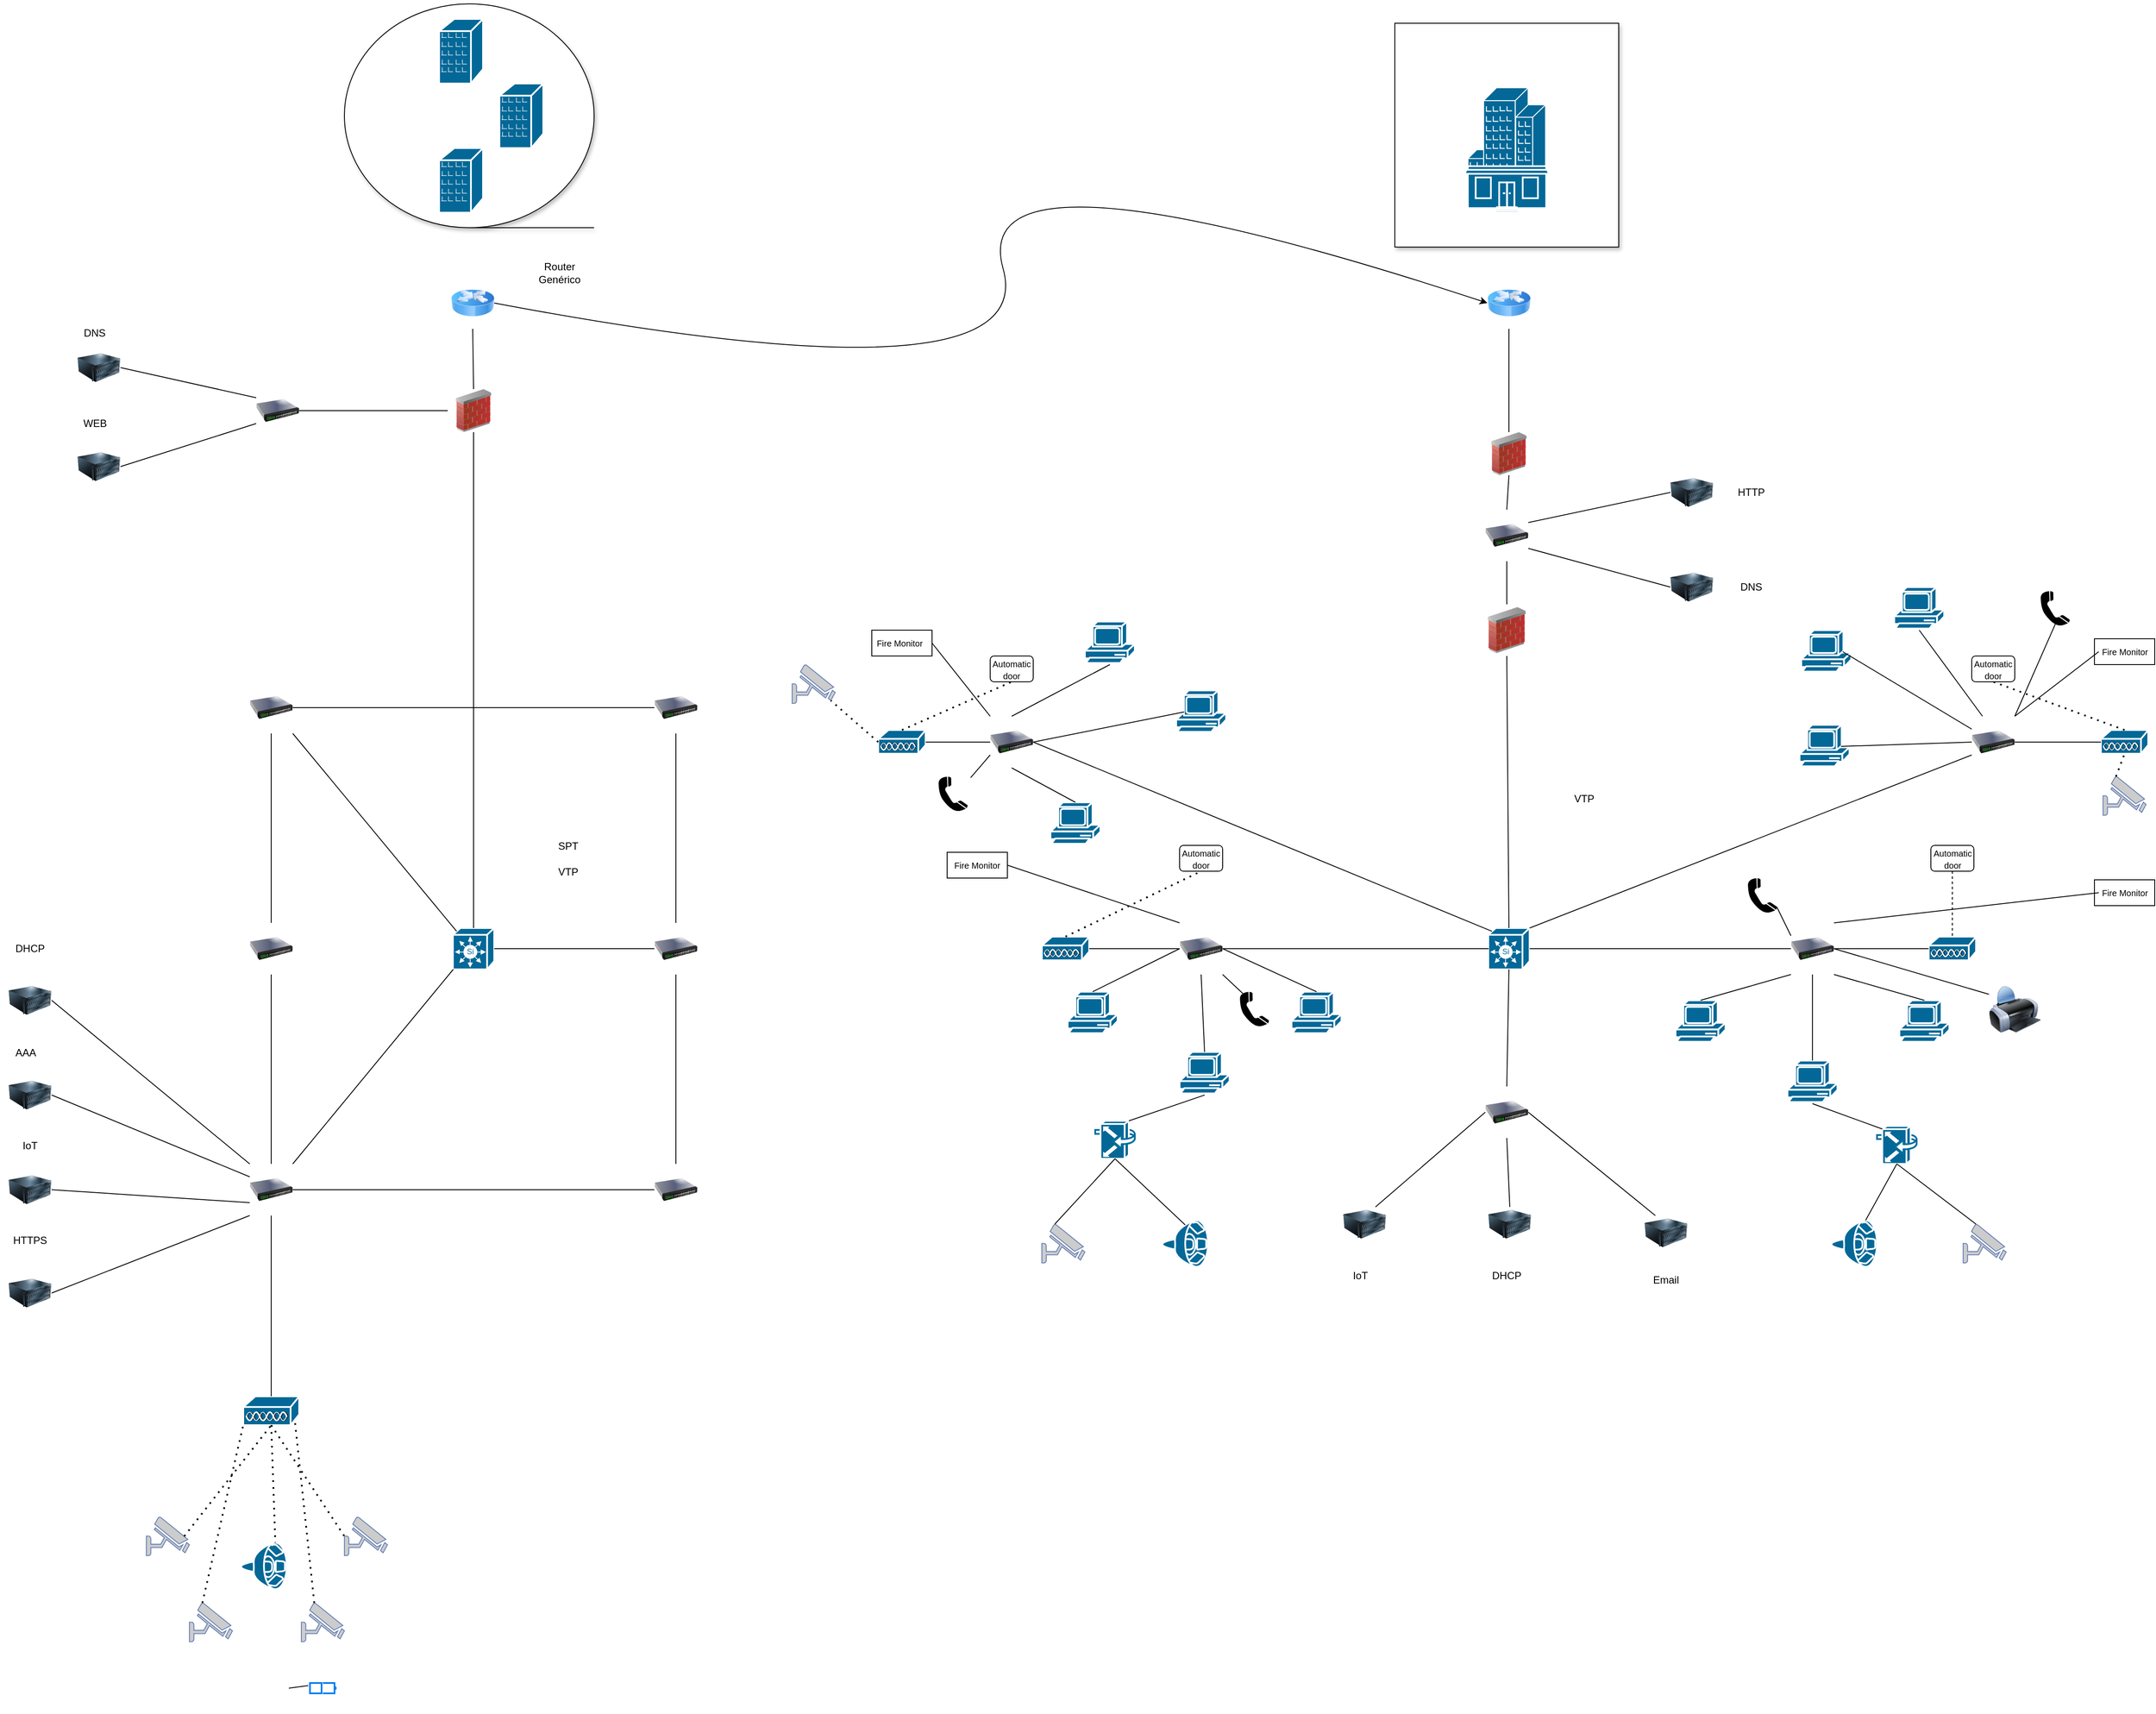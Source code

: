 <mxfile version="27.0.4">
  <diagram name="Página-1" id="gBwyCRBCuLpkRs2MkbAX">
    <mxGraphModel dx="4383" dy="1276" grid="1" gridSize="10" guides="1" tooltips="1" connect="1" arrows="1" fold="1" page="1" pageScale="1" pageWidth="827" pageHeight="1169" math="0" shadow="0">
      <root>
        <mxCell id="0" />
        <mxCell id="1" parent="0" />
        <mxCell id="0q4veUrfuoHGuIg48LMs-1" value="" style="rounded=0;whiteSpace=wrap;html=1;" vertex="1" parent="1">
          <mxGeometry x="1552.5" y="1320" width="70" height="30" as="geometry" />
        </mxCell>
        <mxCell id="0q4veUrfuoHGuIg48LMs-2" value="" style="rounded=0;whiteSpace=wrap;html=1;" vertex="1" parent="1">
          <mxGeometry x="220" y="1288" width="70" height="30" as="geometry" />
        </mxCell>
        <mxCell id="0q4veUrfuoHGuIg48LMs-3" value="" style="rounded=0;whiteSpace=wrap;html=1;" vertex="1" parent="1">
          <mxGeometry x="132.5" y="1030" width="70" height="30" as="geometry" />
        </mxCell>
        <mxCell id="0q4veUrfuoHGuIg48LMs-4" value="" style="rounded=0;whiteSpace=wrap;html=1;" vertex="1" parent="1">
          <mxGeometry x="1552.5" y="1040" width="70" height="30" as="geometry" />
        </mxCell>
        <mxCell id="0q4veUrfuoHGuIg48LMs-5" value="" style="rounded=1;whiteSpace=wrap;html=1;" vertex="1" parent="1">
          <mxGeometry x="1410" y="1060" width="50" height="30" as="geometry" />
        </mxCell>
        <mxCell id="0q4veUrfuoHGuIg48LMs-6" value="" style="rounded=1;whiteSpace=wrap;html=1;" vertex="1" parent="1">
          <mxGeometry x="270" y="1060" width="50" height="30" as="geometry" />
        </mxCell>
        <mxCell id="0q4veUrfuoHGuIg48LMs-7" value="" style="rounded=1;whiteSpace=wrap;html=1;" vertex="1" parent="1">
          <mxGeometry x="1362.5" y="1280" width="50" height="30" as="geometry" />
        </mxCell>
        <mxCell id="0q4veUrfuoHGuIg48LMs-8" value="" style="whiteSpace=wrap;html=1;aspect=fixed;shadow=1;" vertex="1" parent="1">
          <mxGeometry x="740" y="325" width="260" height="260" as="geometry" />
        </mxCell>
        <mxCell id="0q4veUrfuoHGuIg48LMs-9" value="" style="shape=tapeData;whiteSpace=wrap;html=1;perimeter=ellipsePerimeter;shadow=1;" vertex="1" parent="1">
          <mxGeometry x="-480" y="302.5" width="290" height="260" as="geometry" />
        </mxCell>
        <mxCell id="0q4veUrfuoHGuIg48LMs-10" value="" style="shape=mxgraph.cisco.buildings.branch_office;sketch=0;html=1;pointerEvents=1;dashed=0;fillColor=#036897;strokeColor=#ffffff;strokeWidth=2;verticalLabelPosition=bottom;verticalAlign=top;align=center;outlineConnect=0;" vertex="1" parent="1">
          <mxGeometry x="-300" y="395" width="51" height="75" as="geometry" />
        </mxCell>
        <mxCell id="0q4veUrfuoHGuIg48LMs-11" value="" style="shape=mxgraph.cisco.buildings.branch_office;sketch=0;html=1;pointerEvents=1;dashed=0;fillColor=#036897;strokeColor=#ffffff;strokeWidth=2;verticalLabelPosition=bottom;verticalAlign=top;align=center;outlineConnect=0;" vertex="1" parent="1">
          <mxGeometry x="-370" y="320" width="51" height="75" as="geometry" />
        </mxCell>
        <mxCell id="0q4veUrfuoHGuIg48LMs-12" value="" style="shape=mxgraph.cisco.buildings.branch_office;sketch=0;html=1;pointerEvents=1;dashed=0;fillColor=#036897;strokeColor=#ffffff;strokeWidth=2;verticalLabelPosition=bottom;verticalAlign=top;align=center;outlineConnect=0;" vertex="1" parent="1">
          <mxGeometry x="-370" y="470" width="51" height="75" as="geometry" />
        </mxCell>
        <mxCell id="0q4veUrfuoHGuIg48LMs-13" value="" style="shape=mxgraph.cisco.buildings.generic_building;sketch=0;html=1;pointerEvents=1;dashed=0;fillColor=#036897;strokeColor=#ffffff;strokeWidth=2;verticalLabelPosition=bottom;verticalAlign=top;align=center;outlineConnect=0;" vertex="1" parent="1">
          <mxGeometry x="825" y="400" width="90" height="136" as="geometry" />
        </mxCell>
        <mxCell id="0q4veUrfuoHGuIg48LMs-14" value="" style="shape=mxgraph.cisco.buildings.small_business;sketch=0;html=1;pointerEvents=1;dashed=0;fillColor=#036897;strokeColor=#ffffff;strokeWidth=2;verticalLabelPosition=bottom;verticalAlign=top;align=center;outlineConnect=0;" vertex="1" parent="1">
          <mxGeometry x="821" y="491" width="98" height="54" as="geometry" />
        </mxCell>
        <mxCell id="0q4veUrfuoHGuIg48LMs-15" value="" style="image;html=1;image=img/lib/clip_art/networking/Router_Icon_128x128.png" vertex="1" parent="1">
          <mxGeometry x="-356" y="620" width="50" height="60" as="geometry" />
        </mxCell>
        <mxCell id="0q4veUrfuoHGuIg48LMs-16" value="" style="image;html=1;image=img/lib/clip_art/networking/Router_Icon_128x128.png" vertex="1" parent="1">
          <mxGeometry x="847.5" y="620" width="50" height="60" as="geometry" />
        </mxCell>
        <mxCell id="0q4veUrfuoHGuIg48LMs-17" value="" style="image;html=1;image=img/lib/clip_art/networking/Firewall_02_128x128.png" vertex="1" parent="1">
          <mxGeometry x="-360" y="750" width="60" height="50" as="geometry" />
        </mxCell>
        <mxCell id="0q4veUrfuoHGuIg48LMs-18" value="" style="image;html=1;image=img/lib/clip_art/networking/Firewall_02_128x128.png" vertex="1" parent="1">
          <mxGeometry x="847.5" y="1000" width="45" height="60" as="geometry" />
        </mxCell>
        <mxCell id="0q4veUrfuoHGuIg48LMs-19" value="" style="image;html=1;image=img/lib/clip_art/networking/Firewall_02_128x128.png" vertex="1" parent="1">
          <mxGeometry x="840" y="800" width="65" height="50" as="geometry" />
        </mxCell>
        <mxCell id="0q4veUrfuoHGuIg48LMs-20" value="" style="image;html=1;image=img/lib/clip_art/networking/Switch_128x128.png" vertex="1" parent="1">
          <mxGeometry x="1200" y="1370" width="50" height="60" as="geometry" />
        </mxCell>
        <mxCell id="0q4veUrfuoHGuIg48LMs-21" value="" style="image;html=1;image=img/lib/clip_art/networking/Switch_128x128.png" vertex="1" parent="1">
          <mxGeometry x="490" y="1370" width="50" height="60" as="geometry" />
        </mxCell>
        <mxCell id="0q4veUrfuoHGuIg48LMs-22" value="" style="image;html=1;image=img/lib/clip_art/networking/Switch_128x128.png" vertex="1" parent="1">
          <mxGeometry x="-582.5" y="745" width="50" height="60" as="geometry" />
        </mxCell>
        <mxCell id="0q4veUrfuoHGuIg48LMs-23" value="" style="image;html=1;image=img/lib/clip_art/networking/Switch_128x128.png" vertex="1" parent="1">
          <mxGeometry x="-590" y="1090" width="50" height="60" as="geometry" />
        </mxCell>
        <mxCell id="0q4veUrfuoHGuIg48LMs-24" value="" style="image;html=1;image=img/lib/clip_art/networking/Switch_128x128.png" vertex="1" parent="1">
          <mxGeometry x="-590" y="1370" width="50" height="60" as="geometry" />
        </mxCell>
        <mxCell id="0q4veUrfuoHGuIg48LMs-25" value="" style="image;html=1;image=img/lib/clip_art/networking/Switch_128x128.png" vertex="1" parent="1">
          <mxGeometry x="-590" y="1650" width="50" height="60" as="geometry" />
        </mxCell>
        <mxCell id="0q4veUrfuoHGuIg48LMs-26" value="" style="image;html=1;image=img/lib/clip_art/networking/Switch_128x128.png" vertex="1" parent="1">
          <mxGeometry x="-120" y="1650" width="50" height="60" as="geometry" />
        </mxCell>
        <mxCell id="0q4veUrfuoHGuIg48LMs-27" value="" style="image;html=1;image=img/lib/clip_art/networking/Switch_128x128.png" vertex="1" parent="1">
          <mxGeometry x="-120" y="1370" width="50" height="60" as="geometry" />
        </mxCell>
        <mxCell id="0q4veUrfuoHGuIg48LMs-28" value="" style="image;html=1;image=img/lib/clip_art/networking/Switch_128x128.png" vertex="1" parent="1">
          <mxGeometry x="-120" y="1090" width="50" height="60" as="geometry" />
        </mxCell>
        <mxCell id="0q4veUrfuoHGuIg48LMs-29" value="" style="image;html=1;image=img/lib/clip_art/networking/Switch_128x128.png" vertex="1" parent="1">
          <mxGeometry x="845" y="890" width="50" height="60" as="geometry" />
        </mxCell>
        <mxCell id="0q4veUrfuoHGuIg48LMs-30" value="" style="shape=mxgraph.cisco.misc.access_point;sketch=0;html=1;pointerEvents=1;dashed=0;fillColor=#036897;strokeColor=#ffffff;strokeWidth=2;verticalLabelPosition=bottom;verticalAlign=top;align=center;outlineConnect=0;" vertex="1" parent="1">
          <mxGeometry x="1560" y="1146" width="55" height="28" as="geometry" />
        </mxCell>
        <mxCell id="0q4veUrfuoHGuIg48LMs-31" value="" style="shape=mxgraph.cisco.switches.simultilayer_switch;sketch=0;html=1;pointerEvents=1;dashed=0;fillColor=#036897;strokeColor=#ffffff;strokeWidth=2;verticalLabelPosition=bottom;verticalAlign=top;align=center;outlineConnect=0;" vertex="1" parent="1">
          <mxGeometry x="-354" y="1376" width="48" height="48" as="geometry" />
        </mxCell>
        <mxCell id="0q4veUrfuoHGuIg48LMs-32" value="" style="shape=mxgraph.cisco.misc.access_point;sketch=0;html=1;pointerEvents=1;dashed=0;fillColor=#036897;strokeColor=#ffffff;strokeWidth=2;verticalLabelPosition=bottom;verticalAlign=top;align=center;outlineConnect=0;" vertex="1" parent="1">
          <mxGeometry x="-597.5" y="1920" width="65" height="34" as="geometry" />
        </mxCell>
        <mxCell id="0q4veUrfuoHGuIg48LMs-33" value="" style="image;html=1;image=img/lib/clip_art/computers/Server_128x128.png" vertex="1" parent="1">
          <mxGeometry x="-790" y="705" width="50" height="40" as="geometry" />
        </mxCell>
        <mxCell id="0q4veUrfuoHGuIg48LMs-34" value="" style="image;html=1;image=img/lib/clip_art/computers/Server_128x128.png" vertex="1" parent="1">
          <mxGeometry x="-870" y="1440" width="50" height="40" as="geometry" />
        </mxCell>
        <mxCell id="0q4veUrfuoHGuIg48LMs-35" value="" style="image;html=1;image=img/lib/clip_art/computers/Server_128x128.png" vertex="1" parent="1">
          <mxGeometry x="-870" y="1550" width="50" height="40" as="geometry" />
        </mxCell>
        <mxCell id="0q4veUrfuoHGuIg48LMs-36" value="" style="image;html=1;image=img/lib/clip_art/computers/Server_128x128.png" vertex="1" parent="1">
          <mxGeometry x="-870" y="1660" width="50" height="40" as="geometry" />
        </mxCell>
        <mxCell id="0q4veUrfuoHGuIg48LMs-37" value="" style="image;html=1;image=img/lib/clip_art/computers/Server_128x128.png" vertex="1" parent="1">
          <mxGeometry x="-870" y="1780" width="50" height="40" as="geometry" />
        </mxCell>
        <mxCell id="0q4veUrfuoHGuIg48LMs-38" value="" style="image;html=1;image=img/lib/clip_art/computers/Server_128x128.png" vertex="1" parent="1">
          <mxGeometry x="-790" y="820" width="50" height="40" as="geometry" />
        </mxCell>
        <mxCell id="0q4veUrfuoHGuIg48LMs-39" value="" style="fontColor=#0066CC;verticalAlign=top;verticalLabelPosition=bottom;labelPosition=center;align=center;html=1;outlineConnect=0;fillColor=#CCCCCC;strokeColor=#6881B3;gradientColor=none;gradientDirection=north;strokeWidth=2;shape=mxgraph.networks.security_camera;" vertex="1" parent="1">
          <mxGeometry x="-710" y="2060" width="50" height="45" as="geometry" />
        </mxCell>
        <mxCell id="0q4veUrfuoHGuIg48LMs-40" value="" style="fontColor=#0066CC;verticalAlign=top;verticalLabelPosition=bottom;labelPosition=center;align=center;html=1;outlineConnect=0;fillColor=#CCCCCC;strokeColor=#6881B3;gradientColor=none;gradientDirection=north;strokeWidth=2;shape=mxgraph.networks.security_camera;" vertex="1" parent="1">
          <mxGeometry x="-660" y="2160" width="50" height="45" as="geometry" />
        </mxCell>
        <mxCell id="0q4veUrfuoHGuIg48LMs-41" value="" style="fontColor=#0066CC;verticalAlign=top;verticalLabelPosition=bottom;labelPosition=center;align=center;html=1;outlineConnect=0;fillColor=#CCCCCC;strokeColor=#6881B3;gradientColor=none;gradientDirection=north;strokeWidth=2;shape=mxgraph.networks.security_camera;" vertex="1" parent="1">
          <mxGeometry x="-530" y="2160" width="50" height="45" as="geometry" />
        </mxCell>
        <mxCell id="0q4veUrfuoHGuIg48LMs-42" value="" style="fontColor=#0066CC;verticalAlign=top;verticalLabelPosition=bottom;labelPosition=center;align=center;html=1;outlineConnect=0;fillColor=#CCCCCC;strokeColor=#6881B3;gradientColor=none;gradientDirection=north;strokeWidth=2;shape=mxgraph.networks.security_camera;" vertex="1" parent="1">
          <mxGeometry x="-480" y="2060" width="50" height="45" as="geometry" />
        </mxCell>
        <mxCell id="0q4veUrfuoHGuIg48LMs-43" value="" style="shape=mxgraph.cisco.computers_and_peripherals.speaker;html=1;pointerEvents=1;dashed=0;fillColor=#036897;strokeColor=#ffffff;strokeWidth=2;verticalLabelPosition=bottom;verticalAlign=top;align=center;outlineConnect=0;" vertex="1" parent="1">
          <mxGeometry x="-600" y="2090" width="53" height="54" as="geometry" />
        </mxCell>
        <mxCell id="0q4veUrfuoHGuIg48LMs-44" value="" style="shape=image;html=1;verticalAlign=top;verticalLabelPosition=bottom;labelBackgroundColor=#ffffff;imageAspect=0;aspect=fixed;image=https://cdn0.iconfinder.com/data/icons/green-world-colored/80/sun-solar-panel-green-energy-plug-128.png" vertex="1" parent="1">
          <mxGeometry x="-602.5" y="2230" width="58" height="58" as="geometry" />
        </mxCell>
        <mxCell id="0q4veUrfuoHGuIg48LMs-45" value="" style="html=1;verticalLabelPosition=bottom;align=center;labelBackgroundColor=#ffffff;verticalAlign=top;strokeWidth=2;strokeColor=#0080F0;shadow=0;dashed=0;shape=mxgraph.ios7.icons.battery;" vertex="1" parent="1">
          <mxGeometry x="-520" y="2253" width="30" height="12" as="geometry" />
        </mxCell>
        <mxCell id="0q4veUrfuoHGuIg48LMs-46" value="" style="endArrow=none;dashed=1;html=1;dashPattern=1 3;strokeWidth=2;rounded=0;exitX=0.5;exitY=0.985;exitDx=0;exitDy=0;exitPerimeter=0;entryX=0.75;entryY=0;entryDx=0;entryDy=0;entryPerimeter=0;" edge="1" parent="1" source="0q4veUrfuoHGuIg48LMs-32" target="0q4veUrfuoHGuIg48LMs-43">
          <mxGeometry width="50" height="50" relative="1" as="geometry">
            <mxPoint x="-400" y="2030" as="sourcePoint" />
            <mxPoint x="-350" y="1980" as="targetPoint" />
          </mxGeometry>
        </mxCell>
        <mxCell id="0q4veUrfuoHGuIg48LMs-47" value="" style="endArrow=none;dashed=1;html=1;dashPattern=1 3;strokeWidth=2;rounded=0;exitX=0.5;exitY=0.985;exitDx=0;exitDy=0;exitPerimeter=0;entryX=0;entryY=0.5;entryDx=0;entryDy=0;entryPerimeter=0;" edge="1" parent="1" source="0q4veUrfuoHGuIg48LMs-32" target="0q4veUrfuoHGuIg48LMs-42">
          <mxGeometry width="50" height="50" relative="1" as="geometry">
            <mxPoint x="-555" y="1963" as="sourcePoint" />
            <mxPoint x="-550" y="2100" as="targetPoint" />
          </mxGeometry>
        </mxCell>
        <mxCell id="0q4veUrfuoHGuIg48LMs-48" value="" style="endArrow=none;dashed=1;html=1;dashPattern=1 3;strokeWidth=2;rounded=0;exitX=0.88;exitY=0.5;exitDx=0;exitDy=0;exitPerimeter=0;entryX=0.5;entryY=0.985;entryDx=0;entryDy=0;entryPerimeter=0;" edge="1" parent="1" source="0q4veUrfuoHGuIg48LMs-39" target="0q4veUrfuoHGuIg48LMs-32">
          <mxGeometry width="50" height="50" relative="1" as="geometry">
            <mxPoint x="-400" y="2030" as="sourcePoint" />
            <mxPoint x="-350" y="1980" as="targetPoint" />
          </mxGeometry>
        </mxCell>
        <mxCell id="0q4veUrfuoHGuIg48LMs-49" value="" style="endArrow=none;dashed=1;html=1;dashPattern=1 3;strokeWidth=2;rounded=0;exitX=0.3;exitY=0;exitDx=0;exitDy=0;exitPerimeter=0;entryX=0.92;entryY=0.8;entryDx=0;entryDy=0;entryPerimeter=0;" edge="1" parent="1" source="0q4veUrfuoHGuIg48LMs-41" target="0q4veUrfuoHGuIg48LMs-32">
          <mxGeometry width="50" height="50" relative="1" as="geometry">
            <mxPoint x="-400" y="2030" as="sourcePoint" />
            <mxPoint x="-350" y="1980" as="targetPoint" />
          </mxGeometry>
        </mxCell>
        <mxCell id="0q4veUrfuoHGuIg48LMs-50" value="" style="endArrow=none;dashed=1;html=1;dashPattern=1 3;strokeWidth=2;rounded=0;exitX=0.3;exitY=0;exitDx=0;exitDy=0;exitPerimeter=0;entryX=0;entryY=0.985;entryDx=0;entryDy=0;entryPerimeter=0;" edge="1" parent="1" source="0q4veUrfuoHGuIg48LMs-40" target="0q4veUrfuoHGuIg48LMs-32">
          <mxGeometry width="50" height="50" relative="1" as="geometry">
            <mxPoint x="-400" y="2030" as="sourcePoint" />
            <mxPoint x="-350" y="1980" as="targetPoint" />
          </mxGeometry>
        </mxCell>
        <mxCell id="0q4veUrfuoHGuIg48LMs-51" value="" style="endArrow=none;html=1;rounded=0;exitX=1;exitY=0.5;exitDx=0;exitDy=0;" edge="1" parent="1" source="0q4veUrfuoHGuIg48LMs-44">
          <mxGeometry width="50" height="50" relative="1" as="geometry">
            <mxPoint x="-400" y="2030" as="sourcePoint" />
            <mxPoint x="-522" y="2256" as="targetPoint" />
          </mxGeometry>
        </mxCell>
        <mxCell id="0q4veUrfuoHGuIg48LMs-52" value="" style="endArrow=none;html=1;rounded=0;exitX=0.5;exitY=0;exitDx=0;exitDy=0;exitPerimeter=0;entryX=0.5;entryY=1;entryDx=0;entryDy=0;" edge="1" parent="1" source="0q4veUrfuoHGuIg48LMs-32" target="0q4veUrfuoHGuIg48LMs-25">
          <mxGeometry width="50" height="50" relative="1" as="geometry">
            <mxPoint x="-400" y="2030" as="sourcePoint" />
            <mxPoint x="-350" y="1980" as="targetPoint" />
          </mxGeometry>
        </mxCell>
        <mxCell id="0q4veUrfuoHGuIg48LMs-53" value="" style="endArrow=none;html=1;rounded=0;exitX=0.5;exitY=0;exitDx=0;exitDy=0;entryX=0.5;entryY=1;entryDx=0;entryDy=0;" edge="1" parent="1" source="0q4veUrfuoHGuIg48LMs-25" target="0q4veUrfuoHGuIg48LMs-24">
          <mxGeometry width="50" height="50" relative="1" as="geometry">
            <mxPoint x="-400" y="1760" as="sourcePoint" />
            <mxPoint x="-350" y="1710" as="targetPoint" />
          </mxGeometry>
        </mxCell>
        <mxCell id="0q4veUrfuoHGuIg48LMs-54" value="" style="endArrow=none;html=1;rounded=0;exitX=1;exitY=0.5;exitDx=0;exitDy=0;entryX=0;entryY=0.5;entryDx=0;entryDy=0;" edge="1" parent="1" source="0q4veUrfuoHGuIg48LMs-25" target="0q4veUrfuoHGuIg48LMs-26">
          <mxGeometry width="50" height="50" relative="1" as="geometry">
            <mxPoint x="-400" y="1760" as="sourcePoint" />
            <mxPoint x="-350" y="1710" as="targetPoint" />
          </mxGeometry>
        </mxCell>
        <mxCell id="0q4veUrfuoHGuIg48LMs-55" value="" style="endArrow=none;html=1;rounded=0;exitX=0.5;exitY=0;exitDx=0;exitDy=0;entryX=0.5;entryY=1;entryDx=0;entryDy=0;" edge="1" parent="1" source="0q4veUrfuoHGuIg48LMs-24" target="0q4veUrfuoHGuIg48LMs-23">
          <mxGeometry width="50" height="50" relative="1" as="geometry">
            <mxPoint x="-400" y="1760" as="sourcePoint" />
            <mxPoint x="-350" y="1710" as="targetPoint" />
          </mxGeometry>
        </mxCell>
        <mxCell id="0q4veUrfuoHGuIg48LMs-56" value="" style="endArrow=none;html=1;rounded=0;exitX=1;exitY=0.5;exitDx=0;exitDy=0;entryX=0;entryY=0.5;entryDx=0;entryDy=0;" edge="1" parent="1" source="0q4veUrfuoHGuIg48LMs-23" target="0q4veUrfuoHGuIg48LMs-28">
          <mxGeometry width="50" height="50" relative="1" as="geometry">
            <mxPoint x="-400" y="1450" as="sourcePoint" />
            <mxPoint x="-350" y="1400" as="targetPoint" />
          </mxGeometry>
        </mxCell>
        <mxCell id="0q4veUrfuoHGuIg48LMs-57" value="" style="endArrow=none;html=1;rounded=0;exitX=0;exitY=0.5;exitDx=0;exitDy=0;entryX=1;entryY=0.5;entryDx=0;entryDy=0;entryPerimeter=0;" edge="1" parent="1" source="0q4veUrfuoHGuIg48LMs-27" target="0q4veUrfuoHGuIg48LMs-31">
          <mxGeometry width="50" height="50" relative="1" as="geometry">
            <mxPoint x="-400" y="1450" as="sourcePoint" />
            <mxPoint x="-350" y="1400" as="targetPoint" />
          </mxGeometry>
        </mxCell>
        <mxCell id="0q4veUrfuoHGuIg48LMs-58" value="" style="endArrow=none;html=1;rounded=0;entryX=0.5;entryY=1;entryDx=0;entryDy=0;exitX=0.5;exitY=0;exitDx=0;exitDy=0;" edge="1" parent="1" source="0q4veUrfuoHGuIg48LMs-27" target="0q4veUrfuoHGuIg48LMs-28">
          <mxGeometry width="50" height="50" relative="1" as="geometry">
            <mxPoint x="-400" y="1450" as="sourcePoint" />
            <mxPoint x="-350" y="1400" as="targetPoint" />
          </mxGeometry>
        </mxCell>
        <mxCell id="0q4veUrfuoHGuIg48LMs-59" value="" style="endArrow=none;html=1;rounded=0;exitX=0.5;exitY=0;exitDx=0;exitDy=0;entryX=0.5;entryY=1;entryDx=0;entryDy=0;" edge="1" parent="1" source="0q4veUrfuoHGuIg48LMs-26" target="0q4veUrfuoHGuIg48LMs-27">
          <mxGeometry width="50" height="50" relative="1" as="geometry">
            <mxPoint x="-400" y="1450" as="sourcePoint" />
            <mxPoint x="-350" y="1400" as="targetPoint" />
          </mxGeometry>
        </mxCell>
        <mxCell id="0q4veUrfuoHGuIg48LMs-60" value="" style="endArrow=none;html=1;rounded=0;entryX=1;entryY=1;entryDx=0;entryDy=0;exitX=0.09;exitY=0.08;exitDx=0;exitDy=0;exitPerimeter=0;" edge="1" parent="1" source="0q4veUrfuoHGuIg48LMs-31" target="0q4veUrfuoHGuIg48LMs-23">
          <mxGeometry width="50" height="50" relative="1" as="geometry">
            <mxPoint x="-400" y="1450" as="sourcePoint" />
            <mxPoint x="-350" y="1400" as="targetPoint" />
          </mxGeometry>
        </mxCell>
        <mxCell id="0q4veUrfuoHGuIg48LMs-61" value="" style="endArrow=none;html=1;rounded=0;entryX=0.01;entryY=1;entryDx=0;entryDy=0;entryPerimeter=0;exitX=1;exitY=0;exitDx=0;exitDy=0;" edge="1" parent="1" source="0q4veUrfuoHGuIg48LMs-25" target="0q4veUrfuoHGuIg48LMs-31">
          <mxGeometry width="50" height="50" relative="1" as="geometry">
            <mxPoint x="-400" y="1450" as="sourcePoint" />
            <mxPoint x="-350" y="1400" as="targetPoint" />
          </mxGeometry>
        </mxCell>
        <mxCell id="0q4veUrfuoHGuIg48LMs-62" value="" style="endArrow=none;html=1;rounded=0;exitX=0.5;exitY=0;exitDx=0;exitDy=0;exitPerimeter=0;entryX=0.5;entryY=1;entryDx=0;entryDy=0;" edge="1" parent="1" source="0q4veUrfuoHGuIg48LMs-31" target="0q4veUrfuoHGuIg48LMs-17">
          <mxGeometry width="50" height="50" relative="1" as="geometry">
            <mxPoint x="-400" y="920" as="sourcePoint" />
            <mxPoint x="-350" y="870" as="targetPoint" />
          </mxGeometry>
        </mxCell>
        <mxCell id="0q4veUrfuoHGuIg48LMs-63" value="" style="endArrow=none;html=1;rounded=0;entryX=0;entryY=0.5;entryDx=0;entryDy=0;exitX=1;exitY=0.5;exitDx=0;exitDy=0;" edge="1" parent="1" source="0q4veUrfuoHGuIg48LMs-22" target="0q4veUrfuoHGuIg48LMs-17">
          <mxGeometry width="50" height="50" relative="1" as="geometry">
            <mxPoint x="-400" y="920" as="sourcePoint" />
            <mxPoint x="-350" y="870" as="targetPoint" />
          </mxGeometry>
        </mxCell>
        <mxCell id="0q4veUrfuoHGuIg48LMs-64" value="" style="endArrow=none;html=1;rounded=0;exitX=1;exitY=0.5;exitDx=0;exitDy=0;entryX=0;entryY=0.75;entryDx=0;entryDy=0;" edge="1" parent="1" source="0q4veUrfuoHGuIg48LMs-38" target="0q4veUrfuoHGuIg48LMs-22">
          <mxGeometry width="50" height="50" relative="1" as="geometry">
            <mxPoint x="-400" y="920" as="sourcePoint" />
            <mxPoint x="-350" y="870" as="targetPoint" />
          </mxGeometry>
        </mxCell>
        <mxCell id="0q4veUrfuoHGuIg48LMs-65" value="" style="endArrow=none;html=1;rounded=0;entryX=0;entryY=0.25;entryDx=0;entryDy=0;exitX=1;exitY=0.5;exitDx=0;exitDy=0;" edge="1" parent="1" source="0q4veUrfuoHGuIg48LMs-33" target="0q4veUrfuoHGuIg48LMs-22">
          <mxGeometry width="50" height="50" relative="1" as="geometry">
            <mxPoint x="-400" y="920" as="sourcePoint" />
            <mxPoint x="-350" y="870" as="targetPoint" />
          </mxGeometry>
        </mxCell>
        <mxCell id="0q4veUrfuoHGuIg48LMs-66" value="" style="endArrow=none;html=1;rounded=0;entryX=0.5;entryY=0;entryDx=0;entryDy=0;exitX=0.5;exitY=1;exitDx=0;exitDy=0;" edge="1" parent="1" source="0q4veUrfuoHGuIg48LMs-15" target="0q4veUrfuoHGuIg48LMs-17">
          <mxGeometry width="50" height="50" relative="1" as="geometry">
            <mxPoint x="-400" y="920" as="sourcePoint" />
            <mxPoint x="-350" y="870" as="targetPoint" />
          </mxGeometry>
        </mxCell>
        <mxCell id="0q4veUrfuoHGuIg48LMs-67" value="" style="curved=1;endArrow=classic;html=1;rounded=0;entryX=0;entryY=0.5;entryDx=0;entryDy=0;exitX=1;exitY=0.5;exitDx=0;exitDy=0;" edge="1" parent="1" source="0q4veUrfuoHGuIg48LMs-15" target="0q4veUrfuoHGuIg48LMs-16">
          <mxGeometry width="50" height="50" relative="1" as="geometry">
            <mxPoint x="-400" y="780" as="sourcePoint" />
            <mxPoint x="-350" y="730" as="targetPoint" />
            <Array as="points">
              <mxPoint x="330" y="770" />
              <mxPoint x="240" y="450" />
            </Array>
          </mxGeometry>
        </mxCell>
        <mxCell id="0q4veUrfuoHGuIg48LMs-68" value="" style="endArrow=none;html=1;rounded=0;entryX=0.5;entryY=0;entryDx=0;entryDy=0;exitX=0.5;exitY=1;exitDx=0;exitDy=0;" edge="1" parent="1" source="0q4veUrfuoHGuIg48LMs-16" target="0q4veUrfuoHGuIg48LMs-19">
          <mxGeometry width="50" height="50" relative="1" as="geometry">
            <mxPoint x="270" y="830" as="sourcePoint" />
            <mxPoint x="320" y="780" as="targetPoint" />
          </mxGeometry>
        </mxCell>
        <mxCell id="0q4veUrfuoHGuIg48LMs-69" value="" style="endArrow=none;html=1;rounded=0;entryX=0.5;entryY=1;entryDx=0;entryDy=0;exitX=0.5;exitY=0;exitDx=0;exitDy=0;" edge="1" parent="1" source="0q4veUrfuoHGuIg48LMs-29" target="0q4veUrfuoHGuIg48LMs-19">
          <mxGeometry width="50" height="50" relative="1" as="geometry">
            <mxPoint x="270" y="830" as="sourcePoint" />
            <mxPoint x="320" y="780" as="targetPoint" />
          </mxGeometry>
        </mxCell>
        <mxCell id="0q4veUrfuoHGuIg48LMs-70" value="" style="endArrow=none;html=1;rounded=0;entryX=0.5;entryY=1;entryDx=0;entryDy=0;exitX=0.5;exitY=0;exitDx=0;exitDy=0;" edge="1" parent="1" source="0q4veUrfuoHGuIg48LMs-18" target="0q4veUrfuoHGuIg48LMs-29">
          <mxGeometry width="50" height="50" relative="1" as="geometry">
            <mxPoint x="270" y="960" as="sourcePoint" />
            <mxPoint x="320" y="910" as="targetPoint" />
          </mxGeometry>
        </mxCell>
        <mxCell id="0q4veUrfuoHGuIg48LMs-71" value="" style="endArrow=none;html=1;rounded=0;exitX=0;exitY=1;exitDx=0;exitDy=0;entryX=1;entryY=0.5;entryDx=0;entryDy=0;" edge="1" parent="1" source="0q4veUrfuoHGuIg48LMs-25" target="0q4veUrfuoHGuIg48LMs-37">
          <mxGeometry width="50" height="50" relative="1" as="geometry">
            <mxPoint x="20" y="1740" as="sourcePoint" />
            <mxPoint x="70" y="1690" as="targetPoint" />
          </mxGeometry>
        </mxCell>
        <mxCell id="0q4veUrfuoHGuIg48LMs-72" value="" style="endArrow=none;html=1;rounded=0;exitX=1;exitY=0.5;exitDx=0;exitDy=0;entryX=0;entryY=0.75;entryDx=0;entryDy=0;" edge="1" parent="1" source="0q4veUrfuoHGuIg48LMs-36" target="0q4veUrfuoHGuIg48LMs-25">
          <mxGeometry width="50" height="50" relative="1" as="geometry">
            <mxPoint x="-190" y="1720" as="sourcePoint" />
            <mxPoint x="-140" y="1670" as="targetPoint" />
          </mxGeometry>
        </mxCell>
        <mxCell id="0q4veUrfuoHGuIg48LMs-73" value="" style="endArrow=none;html=1;rounded=0;exitX=0;exitY=0.25;exitDx=0;exitDy=0;entryX=1;entryY=0.5;entryDx=0;entryDy=0;" edge="1" parent="1" source="0q4veUrfuoHGuIg48LMs-25" target="0q4veUrfuoHGuIg48LMs-35">
          <mxGeometry width="50" height="50" relative="1" as="geometry">
            <mxPoint x="-190" y="1720" as="sourcePoint" />
            <mxPoint x="-140" y="1670" as="targetPoint" />
          </mxGeometry>
        </mxCell>
        <mxCell id="0q4veUrfuoHGuIg48LMs-74" value="" style="endArrow=none;html=1;rounded=0;exitX=0;exitY=0;exitDx=0;exitDy=0;entryX=1;entryY=0.5;entryDx=0;entryDy=0;" edge="1" parent="1" source="0q4veUrfuoHGuIg48LMs-25" target="0q4veUrfuoHGuIg48LMs-34">
          <mxGeometry width="50" height="50" relative="1" as="geometry">
            <mxPoint x="-190" y="1720" as="sourcePoint" />
            <mxPoint x="-140" y="1670" as="targetPoint" />
          </mxGeometry>
        </mxCell>
        <mxCell id="0q4veUrfuoHGuIg48LMs-75" value="" style="image;html=1;image=img/lib/clip_art/computers/Server_128x128.png" vertex="1" parent="1">
          <mxGeometry x="1060" y="850" width="50" height="40" as="geometry" />
        </mxCell>
        <mxCell id="0q4veUrfuoHGuIg48LMs-76" value="" style="image;html=1;image=img/lib/clip_art/computers/Server_128x128.png" vertex="1" parent="1">
          <mxGeometry x="1060" y="960" width="50" height="40" as="geometry" />
        </mxCell>
        <mxCell id="0q4veUrfuoHGuIg48LMs-77" value="" style="endArrow=none;html=1;rounded=0;entryX=1;entryY=0.25;entryDx=0;entryDy=0;exitX=0;exitY=0.5;exitDx=0;exitDy=0;" edge="1" parent="1" source="0q4veUrfuoHGuIg48LMs-75" target="0q4veUrfuoHGuIg48LMs-29">
          <mxGeometry width="50" height="50" relative="1" as="geometry">
            <mxPoint x="480" y="890" as="sourcePoint" />
            <mxPoint x="530" y="840" as="targetPoint" />
          </mxGeometry>
        </mxCell>
        <mxCell id="0q4veUrfuoHGuIg48LMs-78" value="" style="endArrow=none;html=1;rounded=0;entryX=1;entryY=0.75;entryDx=0;entryDy=0;exitX=0;exitY=0.5;exitDx=0;exitDy=0;" edge="1" parent="1" source="0q4veUrfuoHGuIg48LMs-76" target="0q4veUrfuoHGuIg48LMs-29">
          <mxGeometry width="50" height="50" relative="1" as="geometry">
            <mxPoint x="480" y="890" as="sourcePoint" />
            <mxPoint x="530" y="840" as="targetPoint" />
          </mxGeometry>
        </mxCell>
        <mxCell id="0q4veUrfuoHGuIg48LMs-79" value="" style="shape=mxgraph.cisco.switches.simultilayer_switch;sketch=0;html=1;pointerEvents=1;dashed=0;fillColor=#036897;strokeColor=#ffffff;strokeWidth=2;verticalLabelPosition=bottom;verticalAlign=top;align=center;outlineConnect=0;" vertex="1" parent="1">
          <mxGeometry x="848.5" y="1376" width="48" height="48" as="geometry" />
        </mxCell>
        <mxCell id="0q4veUrfuoHGuIg48LMs-80" value="" style="endArrow=none;html=1;rounded=0;entryX=0.5;entryY=0;entryDx=0;entryDy=0;entryPerimeter=0;exitX=0.5;exitY=1;exitDx=0;exitDy=0;" edge="1" parent="1" source="0q4veUrfuoHGuIg48LMs-18" target="0q4veUrfuoHGuIg48LMs-79">
          <mxGeometry width="50" height="50" relative="1" as="geometry">
            <mxPoint x="480" y="1680" as="sourcePoint" />
            <mxPoint x="530" y="1630" as="targetPoint" />
          </mxGeometry>
        </mxCell>
        <mxCell id="0q4veUrfuoHGuIg48LMs-81" value="" style="image;html=1;image=img/lib/clip_art/networking/Switch_128x128.png" vertex="1" parent="1">
          <mxGeometry x="270" y="1130" width="50" height="60" as="geometry" />
        </mxCell>
        <mxCell id="0q4veUrfuoHGuIg48LMs-82" value="" style="image;html=1;image=img/lib/clip_art/networking/Switch_128x128.png" vertex="1" parent="1">
          <mxGeometry x="1410" y="1130" width="50" height="60" as="geometry" />
        </mxCell>
        <mxCell id="0q4veUrfuoHGuIg48LMs-83" value="" style="image;html=1;image=img/lib/clip_art/networking/Switch_128x128.png" vertex="1" parent="1">
          <mxGeometry x="845" y="1560" width="50" height="60" as="geometry" />
        </mxCell>
        <mxCell id="0q4veUrfuoHGuIg48LMs-84" value="" style="rounded=1;whiteSpace=wrap;html=1;" vertex="1" parent="1">
          <mxGeometry x="490" y="1280" width="50" height="30" as="geometry" />
        </mxCell>
        <mxCell id="0q4veUrfuoHGuIg48LMs-85" value="&lt;font style=&quot;font-size: 10px;&quot;&gt;Automatic door&lt;/font&gt;&lt;div&gt;&lt;br&gt;&lt;/div&gt;" style="text;html=1;align=center;verticalAlign=middle;whiteSpace=wrap;rounded=0;" vertex="1" parent="1">
          <mxGeometry x="490" y="1296" width="50" height="14" as="geometry" />
        </mxCell>
        <mxCell id="0q4veUrfuoHGuIg48LMs-86" value="&lt;font style=&quot;font-size: 10px;&quot;&gt;Automatic door&lt;/font&gt;&lt;div&gt;&lt;br&gt;&lt;/div&gt;" style="text;html=1;align=center;verticalAlign=middle;whiteSpace=wrap;rounded=0;" vertex="1" parent="1">
          <mxGeometry x="1410" y="1076" width="50" height="14" as="geometry" />
        </mxCell>
        <mxCell id="0q4veUrfuoHGuIg48LMs-87" value="&lt;font style=&quot;font-size: 10px;&quot;&gt;Automatic door&lt;/font&gt;&lt;div&gt;&lt;br&gt;&lt;/div&gt;" style="text;html=1;align=center;verticalAlign=middle;whiteSpace=wrap;rounded=0;" vertex="1" parent="1">
          <mxGeometry x="1362.5" y="1296" width="50" height="14" as="geometry" />
        </mxCell>
        <mxCell id="0q4veUrfuoHGuIg48LMs-88" value="&lt;font style=&quot;font-size: 10px;&quot;&gt;Automatic door&lt;/font&gt;&lt;div&gt;&lt;br&gt;&lt;/div&gt;" style="text;html=1;align=center;verticalAlign=middle;whiteSpace=wrap;rounded=0;" vertex="1" parent="1">
          <mxGeometry x="270" y="1076" width="50" height="14" as="geometry" />
        </mxCell>
        <mxCell id="0q4veUrfuoHGuIg48LMs-89" value="" style="shape=mxgraph.cisco.misc.access_point;sketch=0;html=1;pointerEvents=1;dashed=0;fillColor=#036897;strokeColor=#ffffff;strokeWidth=2;verticalLabelPosition=bottom;verticalAlign=top;align=center;outlineConnect=0;" vertex="1" parent="1">
          <mxGeometry x="1360" y="1386" width="55" height="28" as="geometry" />
        </mxCell>
        <mxCell id="0q4veUrfuoHGuIg48LMs-90" value="" style="shape=mxgraph.cisco.misc.access_point;sketch=0;html=1;pointerEvents=1;dashed=0;fillColor=#036897;strokeColor=#ffffff;strokeWidth=2;verticalLabelPosition=bottom;verticalAlign=top;align=center;outlineConnect=0;" vertex="1" parent="1">
          <mxGeometry x="330" y="1386" width="55" height="28" as="geometry" />
        </mxCell>
        <mxCell id="0q4veUrfuoHGuIg48LMs-91" value="" style="shape=mxgraph.cisco.misc.access_point;sketch=0;html=1;pointerEvents=1;dashed=0;fillColor=#036897;strokeColor=#ffffff;strokeWidth=2;verticalLabelPosition=bottom;verticalAlign=top;align=center;outlineConnect=0;" vertex="1" parent="1">
          <mxGeometry x="140" y="1146" width="55" height="28" as="geometry" />
        </mxCell>
        <mxCell id="0q4veUrfuoHGuIg48LMs-92" value="&lt;font style=&quot;font-size: 10px;&quot;&gt;Fire Monitor&lt;/font&gt;" style="text;html=1;align=center;verticalAlign=middle;whiteSpace=wrap;rounded=0;" vertex="1" parent="1">
          <mxGeometry x="225" y="1288" width="60" height="30" as="geometry" />
        </mxCell>
        <mxCell id="0q4veUrfuoHGuIg48LMs-93" value="&lt;font style=&quot;font-size: 10px;&quot;&gt;Fire Monitor&lt;/font&gt;" style="text;html=1;align=center;verticalAlign=middle;whiteSpace=wrap;rounded=0;" vertex="1" parent="1">
          <mxGeometry x="1557.5" y="1040" width="60" height="30" as="geometry" />
        </mxCell>
        <mxCell id="0q4veUrfuoHGuIg48LMs-94" value="&lt;font style=&quot;font-size: 10px;&quot;&gt;Fire Monitor&lt;/font&gt;" style="text;html=1;align=center;verticalAlign=middle;whiteSpace=wrap;rounded=0;" vertex="1" parent="1">
          <mxGeometry x="135" y="1030" width="60" height="30" as="geometry" />
        </mxCell>
        <mxCell id="0q4veUrfuoHGuIg48LMs-95" value="&lt;font style=&quot;font-size: 10px;&quot;&gt;Fire Monitor&lt;/font&gt;" style="text;html=1;align=center;verticalAlign=middle;whiteSpace=wrap;rounded=0;" vertex="1" parent="1">
          <mxGeometry x="1557.5" y="1320" width="60" height="30" as="geometry" />
        </mxCell>
        <mxCell id="0q4veUrfuoHGuIg48LMs-96" value="" style="endArrow=none;dashed=1;html=1;dashPattern=1 3;strokeWidth=2;rounded=0;exitX=0.5;exitY=0;exitDx=0;exitDy=0;exitPerimeter=0;entryX=0.5;entryY=1;entryDx=0;entryDy=0;" edge="1" parent="1" source="0q4veUrfuoHGuIg48LMs-90" target="0q4veUrfuoHGuIg48LMs-85">
          <mxGeometry width="50" height="50" relative="1" as="geometry">
            <mxPoint x="700" y="1380" as="sourcePoint" />
            <mxPoint x="750" y="1330" as="targetPoint" />
          </mxGeometry>
        </mxCell>
        <mxCell id="0q4veUrfuoHGuIg48LMs-97" value="" style="endArrow=none;dashed=1;html=1;rounded=0;exitX=0.5;exitY=1;exitDx=0;exitDy=0;entryX=0.5;entryY=0;entryDx=0;entryDy=0;entryPerimeter=0;" edge="1" parent="1" source="0q4veUrfuoHGuIg48LMs-87" target="0q4veUrfuoHGuIg48LMs-89">
          <mxGeometry width="50" height="50" relative="1" as="geometry">
            <mxPoint x="700" y="1380" as="sourcePoint" />
            <mxPoint x="750" y="1330" as="targetPoint" />
          </mxGeometry>
        </mxCell>
        <mxCell id="0q4veUrfuoHGuIg48LMs-98" value="" style="endArrow=none;dashed=1;html=1;dashPattern=1 3;strokeWidth=2;rounded=0;exitX=0.5;exitY=0;exitDx=0;exitDy=0;exitPerimeter=0;entryX=0.5;entryY=1;entryDx=0;entryDy=0;" edge="1" parent="1" source="0q4veUrfuoHGuIg48LMs-91" target="0q4veUrfuoHGuIg48LMs-88">
          <mxGeometry width="50" height="50" relative="1" as="geometry">
            <mxPoint x="700" y="1380" as="sourcePoint" />
            <mxPoint x="750" y="1330" as="targetPoint" />
          </mxGeometry>
        </mxCell>
        <mxCell id="0q4veUrfuoHGuIg48LMs-99" value="" style="endArrow=none;dashed=1;html=1;dashPattern=1 3;strokeWidth=2;rounded=0;exitX=0.5;exitY=0;exitDx=0;exitDy=0;exitPerimeter=0;entryX=0.5;entryY=1;entryDx=0;entryDy=0;" edge="1" parent="1" source="0q4veUrfuoHGuIg48LMs-30" target="0q4veUrfuoHGuIg48LMs-86">
          <mxGeometry width="50" height="50" relative="1" as="geometry">
            <mxPoint x="700" y="1380" as="sourcePoint" />
            <mxPoint x="750" y="1330" as="targetPoint" />
          </mxGeometry>
        </mxCell>
        <mxCell id="0q4veUrfuoHGuIg48LMs-100" value="" style="endArrow=none;html=1;rounded=0;exitX=0;exitY=0.5;exitDx=0;exitDy=0;entryX=1;entryY=0.5;entryDx=0;entryDy=0;entryPerimeter=0;" edge="1" parent="1" source="0q4veUrfuoHGuIg48LMs-21" target="0q4veUrfuoHGuIg48LMs-90">
          <mxGeometry width="50" height="50" relative="1" as="geometry">
            <mxPoint x="700" y="1510" as="sourcePoint" />
            <mxPoint x="750" y="1460" as="targetPoint" />
          </mxGeometry>
        </mxCell>
        <mxCell id="0q4veUrfuoHGuIg48LMs-101" value="" style="endArrow=none;html=1;rounded=0;exitX=1;exitY=0.5;exitDx=0;exitDy=0;entryX=0.01;entryY=0.5;entryDx=0;entryDy=0;entryPerimeter=0;" edge="1" parent="1" source="0q4veUrfuoHGuIg48LMs-21" target="0q4veUrfuoHGuIg48LMs-79">
          <mxGeometry width="50" height="50" relative="1" as="geometry">
            <mxPoint x="700" y="1510" as="sourcePoint" />
            <mxPoint x="750" y="1460" as="targetPoint" />
          </mxGeometry>
        </mxCell>
        <mxCell id="0q4veUrfuoHGuIg48LMs-102" value="" style="endArrow=none;html=1;rounded=0;entryX=0.5;entryY=1;entryDx=0;entryDy=0;entryPerimeter=0;exitX=0.5;exitY=0;exitDx=0;exitDy=0;" edge="1" parent="1" source="0q4veUrfuoHGuIg48LMs-83" target="0q4veUrfuoHGuIg48LMs-79">
          <mxGeometry width="50" height="50" relative="1" as="geometry">
            <mxPoint x="700" y="1510" as="sourcePoint" />
            <mxPoint x="750" y="1460" as="targetPoint" />
          </mxGeometry>
        </mxCell>
        <mxCell id="0q4veUrfuoHGuIg48LMs-103" value="" style="endArrow=none;html=1;rounded=0;entryX=1;entryY=0.5;entryDx=0;entryDy=0;entryPerimeter=0;exitX=0;exitY=0.5;exitDx=0;exitDy=0;" edge="1" parent="1" source="0q4veUrfuoHGuIg48LMs-20" target="0q4veUrfuoHGuIg48LMs-79">
          <mxGeometry width="50" height="50" relative="1" as="geometry">
            <mxPoint x="700" y="1510" as="sourcePoint" />
            <mxPoint x="750" y="1460" as="targetPoint" />
          </mxGeometry>
        </mxCell>
        <mxCell id="0q4veUrfuoHGuIg48LMs-104" value="" style="endArrow=none;html=1;rounded=0;entryX=0;entryY=0.5;entryDx=0;entryDy=0;entryPerimeter=0;exitX=1;exitY=0.5;exitDx=0;exitDy=0;" edge="1" parent="1" source="0q4veUrfuoHGuIg48LMs-20" target="0q4veUrfuoHGuIg48LMs-89">
          <mxGeometry width="50" height="50" relative="1" as="geometry">
            <mxPoint x="700" y="1510" as="sourcePoint" />
            <mxPoint x="750" y="1460" as="targetPoint" />
          </mxGeometry>
        </mxCell>
        <mxCell id="0q4veUrfuoHGuIg48LMs-105" value="" style="endArrow=none;html=1;rounded=0;entryX=0;entryY=0.75;entryDx=0;entryDy=0;exitX=1;exitY=0;exitDx=0;exitDy=0;exitPerimeter=0;" edge="1" parent="1" source="0q4veUrfuoHGuIg48LMs-79" target="0q4veUrfuoHGuIg48LMs-82">
          <mxGeometry width="50" height="50" relative="1" as="geometry">
            <mxPoint x="700" y="1510" as="sourcePoint" />
            <mxPoint x="750" y="1460" as="targetPoint" />
          </mxGeometry>
        </mxCell>
        <mxCell id="0q4veUrfuoHGuIg48LMs-106" value="" style="endArrow=none;html=1;rounded=0;entryX=0.09;entryY=0.08;entryDx=0;entryDy=0;entryPerimeter=0;exitX=1;exitY=0.5;exitDx=0;exitDy=0;" edge="1" parent="1" source="0q4veUrfuoHGuIg48LMs-81" target="0q4veUrfuoHGuIg48LMs-79">
          <mxGeometry width="50" height="50" relative="1" as="geometry">
            <mxPoint x="700" y="1510" as="sourcePoint" />
            <mxPoint x="750" y="1460" as="targetPoint" />
          </mxGeometry>
        </mxCell>
        <mxCell id="0q4veUrfuoHGuIg48LMs-107" value="" style="endArrow=none;html=1;rounded=0;exitX=0;exitY=0.5;exitDx=0;exitDy=0;entryX=1;entryY=0.5;entryDx=0;entryDy=0;entryPerimeter=0;" edge="1" parent="1" source="0q4veUrfuoHGuIg48LMs-81" target="0q4veUrfuoHGuIg48LMs-91">
          <mxGeometry width="50" height="50" relative="1" as="geometry">
            <mxPoint x="700" y="1080" as="sourcePoint" />
            <mxPoint x="750" y="1030" as="targetPoint" />
          </mxGeometry>
        </mxCell>
        <mxCell id="0q4veUrfuoHGuIg48LMs-108" value="" style="endArrow=none;html=1;rounded=0;exitX=0;exitY=0.5;exitDx=0;exitDy=0;exitPerimeter=0;entryX=1;entryY=0.5;entryDx=0;entryDy=0;" edge="1" parent="1" source="0q4veUrfuoHGuIg48LMs-30" target="0q4veUrfuoHGuIg48LMs-82">
          <mxGeometry width="50" height="50" relative="1" as="geometry">
            <mxPoint x="700" y="1080" as="sourcePoint" />
            <mxPoint x="750" y="1030" as="targetPoint" />
          </mxGeometry>
        </mxCell>
        <mxCell id="0q4veUrfuoHGuIg48LMs-109" value="" style="endArrow=none;html=1;rounded=0;exitX=0;exitY=0;exitDx=0;exitDy=0;entryX=1;entryY=0.5;entryDx=0;entryDy=0;" edge="1" parent="1" source="0q4veUrfuoHGuIg48LMs-21" target="0q4veUrfuoHGuIg48LMs-2">
          <mxGeometry width="50" height="50" relative="1" as="geometry">
            <mxPoint x="700" y="1390" as="sourcePoint" />
            <mxPoint x="750" y="1340" as="targetPoint" />
          </mxGeometry>
        </mxCell>
        <mxCell id="0q4veUrfuoHGuIg48LMs-110" value="" style="endArrow=none;html=1;rounded=0;exitX=0;exitY=0;exitDx=0;exitDy=0;entryX=1;entryY=0.5;entryDx=0;entryDy=0;" edge="1" parent="1" source="0q4veUrfuoHGuIg48LMs-81" target="0q4veUrfuoHGuIg48LMs-3">
          <mxGeometry width="50" height="50" relative="1" as="geometry">
            <mxPoint x="700" y="1390" as="sourcePoint" />
            <mxPoint x="750" y="1340" as="targetPoint" />
          </mxGeometry>
        </mxCell>
        <mxCell id="0q4veUrfuoHGuIg48LMs-111" value="" style="endArrow=none;html=1;rounded=0;exitX=1;exitY=0;exitDx=0;exitDy=0;entryX=0;entryY=0.5;entryDx=0;entryDy=0;" edge="1" parent="1" source="0q4veUrfuoHGuIg48LMs-20" target="0q4veUrfuoHGuIg48LMs-95">
          <mxGeometry width="50" height="50" relative="1" as="geometry">
            <mxPoint x="700" y="1390" as="sourcePoint" />
            <mxPoint x="750" y="1340" as="targetPoint" />
          </mxGeometry>
        </mxCell>
        <mxCell id="0q4veUrfuoHGuIg48LMs-112" value="" style="endArrow=none;html=1;rounded=0;entryX=1;entryY=0;entryDx=0;entryDy=0;exitX=0;exitY=0.5;exitDx=0;exitDy=0;" edge="1" parent="1" source="0q4veUrfuoHGuIg48LMs-93" target="0q4veUrfuoHGuIg48LMs-82">
          <mxGeometry width="50" height="50" relative="1" as="geometry">
            <mxPoint x="700" y="1390" as="sourcePoint" />
            <mxPoint x="750" y="1340" as="targetPoint" />
          </mxGeometry>
        </mxCell>
        <mxCell id="0q4veUrfuoHGuIg48LMs-113" value="" style="shape=mxgraph.cisco.computers_and_peripherals.pc;html=1;pointerEvents=1;dashed=0;fillColor=#036897;strokeColor=#ffffff;strokeWidth=2;verticalLabelPosition=bottom;verticalAlign=top;align=center;outlineConnect=0;" vertex="1" parent="1">
          <mxGeometry x="360" y="1450" width="58" height="50" as="geometry" />
        </mxCell>
        <mxCell id="0q4veUrfuoHGuIg48LMs-114" value="" style="shape=mxgraph.cisco.computers_and_peripherals.pc;html=1;pointerEvents=1;dashed=0;fillColor=#036897;strokeColor=#ffffff;strokeWidth=2;verticalLabelPosition=bottom;verticalAlign=top;align=center;outlineConnect=0;" vertex="1" parent="1">
          <mxGeometry x="490" y="1520" width="58" height="50" as="geometry" />
        </mxCell>
        <mxCell id="0q4veUrfuoHGuIg48LMs-115" value="" style="shape=mxgraph.cisco.computers_and_peripherals.pc;html=1;pointerEvents=1;dashed=0;fillColor=#036897;strokeColor=#ffffff;strokeWidth=2;verticalLabelPosition=bottom;verticalAlign=top;align=center;outlineConnect=0;" vertex="1" parent="1">
          <mxGeometry x="620" y="1450" width="58" height="50" as="geometry" />
        </mxCell>
        <mxCell id="0q4veUrfuoHGuIg48LMs-116" value="" style="shape=mxgraph.cisco.computers_and_peripherals.pc;html=1;pointerEvents=1;dashed=0;fillColor=#036897;strokeColor=#ffffff;strokeWidth=2;verticalLabelPosition=bottom;verticalAlign=top;align=center;outlineConnect=0;" vertex="1" parent="1">
          <mxGeometry x="1066" y="1460" width="58" height="50" as="geometry" />
        </mxCell>
        <mxCell id="0q4veUrfuoHGuIg48LMs-117" value="" style="shape=mxgraph.cisco.computers_and_peripherals.pc;html=1;pointerEvents=1;dashed=0;fillColor=#036897;strokeColor=#ffffff;strokeWidth=2;verticalLabelPosition=bottom;verticalAlign=top;align=center;outlineConnect=0;" vertex="1" parent="1">
          <mxGeometry x="1196" y="1530" width="58" height="50" as="geometry" />
        </mxCell>
        <mxCell id="0q4veUrfuoHGuIg48LMs-118" value="" style="shape=mxgraph.cisco.computers_and_peripherals.pc;html=1;pointerEvents=1;dashed=0;fillColor=#036897;strokeColor=#ffffff;strokeWidth=2;verticalLabelPosition=bottom;verticalAlign=top;align=center;outlineConnect=0;" vertex="1" parent="1">
          <mxGeometry x="1326" y="1460" width="58" height="50" as="geometry" />
        </mxCell>
        <mxCell id="0q4veUrfuoHGuIg48LMs-119" value="" style="shape=mxgraph.cisco.computers_and_peripherals.pc;html=1;pointerEvents=1;dashed=0;fillColor=#036897;strokeColor=#ffffff;strokeWidth=2;verticalLabelPosition=bottom;verticalAlign=top;align=center;outlineConnect=0;" vertex="1" parent="1">
          <mxGeometry x="1212" y="1030" width="58" height="50" as="geometry" />
        </mxCell>
        <mxCell id="0q4veUrfuoHGuIg48LMs-120" value="" style="shape=mxgraph.cisco.computers_and_peripherals.pc;html=1;pointerEvents=1;dashed=0;fillColor=#036897;strokeColor=#ffffff;strokeWidth=2;verticalLabelPosition=bottom;verticalAlign=top;align=center;outlineConnect=0;" vertex="1" parent="1">
          <mxGeometry x="1320" y="980" width="58" height="50" as="geometry" />
        </mxCell>
        <mxCell id="0q4veUrfuoHGuIg48LMs-121" value="" style="shape=mxgraph.cisco.computers_and_peripherals.pc;html=1;pointerEvents=1;dashed=0;fillColor=#036897;strokeColor=#ffffff;strokeWidth=2;verticalLabelPosition=bottom;verticalAlign=top;align=center;outlineConnect=0;" vertex="1" parent="1">
          <mxGeometry x="1210" y="1140" width="58" height="50" as="geometry" />
        </mxCell>
        <mxCell id="0q4veUrfuoHGuIg48LMs-122" value="" style="shape=mxgraph.cisco.computers_and_peripherals.pc;html=1;pointerEvents=1;dashed=0;fillColor=#036897;strokeColor=#ffffff;strokeWidth=2;verticalLabelPosition=bottom;verticalAlign=top;align=center;outlineConnect=0;" vertex="1" parent="1">
          <mxGeometry x="486" y="1100" width="58" height="50" as="geometry" />
        </mxCell>
        <mxCell id="0q4veUrfuoHGuIg48LMs-123" value="" style="shape=mxgraph.cisco.computers_and_peripherals.pc;html=1;pointerEvents=1;dashed=0;fillColor=#036897;strokeColor=#ffffff;strokeWidth=2;verticalLabelPosition=bottom;verticalAlign=top;align=center;outlineConnect=0;" vertex="1" parent="1">
          <mxGeometry x="340" y="1230" width="58" height="50" as="geometry" />
        </mxCell>
        <mxCell id="0q4veUrfuoHGuIg48LMs-124" value="" style="shape=mxgraph.cisco.computers_and_peripherals.pc;html=1;pointerEvents=1;dashed=0;fillColor=#036897;strokeColor=#ffffff;strokeWidth=2;verticalLabelPosition=bottom;verticalAlign=top;align=center;outlineConnect=0;" vertex="1" parent="1">
          <mxGeometry x="380" y="1020" width="58" height="50" as="geometry" />
        </mxCell>
        <mxCell id="0q4veUrfuoHGuIg48LMs-125" value="" style="endArrow=none;html=1;rounded=0;entryX=0.5;entryY=1;entryDx=0;entryDy=0;entryPerimeter=0;exitX=0.5;exitY=0;exitDx=0;exitDy=0;" edge="1" parent="1" source="0q4veUrfuoHGuIg48LMs-81" target="0q4veUrfuoHGuIg48LMs-124">
          <mxGeometry width="50" height="50" relative="1" as="geometry">
            <mxPoint x="810" y="1390" as="sourcePoint" />
            <mxPoint x="860" y="1340" as="targetPoint" />
          </mxGeometry>
        </mxCell>
        <mxCell id="0q4veUrfuoHGuIg48LMs-126" value="" style="endArrow=none;html=1;rounded=0;entryX=0.16;entryY=0.5;entryDx=0;entryDy=0;entryPerimeter=0;exitX=1;exitY=0.5;exitDx=0;exitDy=0;" edge="1" parent="1" source="0q4veUrfuoHGuIg48LMs-81" target="0q4veUrfuoHGuIg48LMs-122">
          <mxGeometry width="50" height="50" relative="1" as="geometry">
            <mxPoint x="830" y="1280" as="sourcePoint" />
            <mxPoint x="860" y="1340" as="targetPoint" />
          </mxGeometry>
        </mxCell>
        <mxCell id="0q4veUrfuoHGuIg48LMs-127" value="" style="endArrow=none;html=1;rounded=0;exitX=0.5;exitY=1;exitDx=0;exitDy=0;entryX=0.5;entryY=0;entryDx=0;entryDy=0;entryPerimeter=0;" edge="1" parent="1" source="0q4veUrfuoHGuIg48LMs-81" target="0q4veUrfuoHGuIg48LMs-123">
          <mxGeometry width="50" height="50" relative="1" as="geometry">
            <mxPoint x="810" y="1390" as="sourcePoint" />
            <mxPoint x="860" y="1340" as="targetPoint" />
          </mxGeometry>
        </mxCell>
        <mxCell id="0q4veUrfuoHGuIg48LMs-128" value="" style="endArrow=none;html=1;rounded=0;exitX=0.5;exitY=0;exitDx=0;exitDy=0;exitPerimeter=0;entryX=1;entryY=0.5;entryDx=0;entryDy=0;" edge="1" parent="1" source="0q4veUrfuoHGuIg48LMs-115" target="0q4veUrfuoHGuIg48LMs-21">
          <mxGeometry width="50" height="50" relative="1" as="geometry">
            <mxPoint x="810" y="1390" as="sourcePoint" />
            <mxPoint x="860" y="1340" as="targetPoint" />
          </mxGeometry>
        </mxCell>
        <mxCell id="0q4veUrfuoHGuIg48LMs-129" value="" style="endArrow=none;html=1;rounded=0;exitX=0.5;exitY=0;exitDx=0;exitDy=0;exitPerimeter=0;entryX=0.5;entryY=1;entryDx=0;entryDy=0;" edge="1" parent="1" source="0q4veUrfuoHGuIg48LMs-114" target="0q4veUrfuoHGuIg48LMs-21">
          <mxGeometry width="50" height="50" relative="1" as="geometry">
            <mxPoint x="810" y="1390" as="sourcePoint" />
            <mxPoint x="860" y="1340" as="targetPoint" />
          </mxGeometry>
        </mxCell>
        <mxCell id="0q4veUrfuoHGuIg48LMs-130" value="" style="endArrow=none;html=1;rounded=0;exitX=0.5;exitY=0;exitDx=0;exitDy=0;exitPerimeter=0;entryX=0;entryY=0.5;entryDx=0;entryDy=0;" edge="1" parent="1" source="0q4veUrfuoHGuIg48LMs-113" target="0q4veUrfuoHGuIg48LMs-21">
          <mxGeometry width="50" height="50" relative="1" as="geometry">
            <mxPoint x="810" y="1390" as="sourcePoint" />
            <mxPoint x="860" y="1340" as="targetPoint" />
          </mxGeometry>
        </mxCell>
        <mxCell id="0q4veUrfuoHGuIg48LMs-131" value="" style="endArrow=none;html=1;rounded=0;exitX=0.5;exitY=0;exitDx=0;exitDy=0;exitPerimeter=0;entryX=0;entryY=1;entryDx=0;entryDy=0;" edge="1" parent="1" source="0q4veUrfuoHGuIg48LMs-116" target="0q4veUrfuoHGuIg48LMs-20">
          <mxGeometry width="50" height="50" relative="1" as="geometry">
            <mxPoint x="810" y="1390" as="sourcePoint" />
            <mxPoint x="1200" y="1440" as="targetPoint" />
          </mxGeometry>
        </mxCell>
        <mxCell id="0q4veUrfuoHGuIg48LMs-132" value="" style="endArrow=none;html=1;rounded=0;entryX=0.5;entryY=0;entryDx=0;entryDy=0;entryPerimeter=0;exitX=0.5;exitY=1;exitDx=0;exitDy=0;" edge="1" parent="1" source="0q4veUrfuoHGuIg48LMs-20" target="0q4veUrfuoHGuIg48LMs-117">
          <mxGeometry width="50" height="50" relative="1" as="geometry">
            <mxPoint x="810" y="1390" as="sourcePoint" />
            <mxPoint x="860" y="1340" as="targetPoint" />
          </mxGeometry>
        </mxCell>
        <mxCell id="0q4veUrfuoHGuIg48LMs-133" value="" style="endArrow=none;html=1;rounded=0;exitX=0.5;exitY=0;exitDx=0;exitDy=0;exitPerimeter=0;entryX=1;entryY=1;entryDx=0;entryDy=0;" edge="1" parent="1" source="0q4veUrfuoHGuIg48LMs-118" target="0q4veUrfuoHGuIg48LMs-20">
          <mxGeometry width="50" height="50" relative="1" as="geometry">
            <mxPoint x="810" y="1390" as="sourcePoint" />
            <mxPoint x="860" y="1340" as="targetPoint" />
          </mxGeometry>
        </mxCell>
        <mxCell id="0q4veUrfuoHGuIg48LMs-134" value="" style="endArrow=none;html=1;rounded=0;entryX=0;entryY=0.5;entryDx=0;entryDy=0;exitX=0.83;exitY=0.5;exitDx=0;exitDy=0;exitPerimeter=0;" edge="1" parent="1" source="0q4veUrfuoHGuIg48LMs-121" target="0q4veUrfuoHGuIg48LMs-82">
          <mxGeometry width="50" height="50" relative="1" as="geometry">
            <mxPoint x="810" y="1390" as="sourcePoint" />
            <mxPoint x="860" y="1340" as="targetPoint" />
          </mxGeometry>
        </mxCell>
        <mxCell id="0q4veUrfuoHGuIg48LMs-135" value="" style="endArrow=none;html=1;rounded=0;entryX=0.83;entryY=0.5;entryDx=0;entryDy=0;entryPerimeter=0;exitX=0;exitY=0.25;exitDx=0;exitDy=0;" edge="1" parent="1" source="0q4veUrfuoHGuIg48LMs-82" target="0q4veUrfuoHGuIg48LMs-119">
          <mxGeometry width="50" height="50" relative="1" as="geometry">
            <mxPoint x="810" y="1390" as="sourcePoint" />
            <mxPoint x="860" y="1340" as="targetPoint" />
          </mxGeometry>
        </mxCell>
        <mxCell id="0q4veUrfuoHGuIg48LMs-136" value="" style="endArrow=none;html=1;rounded=0;entryX=0.25;entryY=0;entryDx=0;entryDy=0;exitX=0.5;exitY=1;exitDx=0;exitDy=0;exitPerimeter=0;" edge="1" parent="1" source="0q4veUrfuoHGuIg48LMs-120" target="0q4veUrfuoHGuIg48LMs-82">
          <mxGeometry width="50" height="50" relative="1" as="geometry">
            <mxPoint x="810" y="1390" as="sourcePoint" />
            <mxPoint x="860" y="1340" as="targetPoint" />
          </mxGeometry>
        </mxCell>
        <mxCell id="0q4veUrfuoHGuIg48LMs-137" value="" style="shape=mxgraph.cisco.misc.mcu;html=1;pointerEvents=1;dashed=0;fillColor=#036897;strokeColor=#ffffff;strokeWidth=2;verticalLabelPosition=bottom;verticalAlign=top;align=center;outlineConnect=0;" vertex="1" parent="1">
          <mxGeometry x="1300" y="1606" width="46" height="44" as="geometry" />
        </mxCell>
        <mxCell id="0q4veUrfuoHGuIg48LMs-138" value="" style="shape=mxgraph.cisco.misc.mcu;html=1;pointerEvents=1;dashed=0;fillColor=#036897;strokeColor=#ffffff;strokeWidth=2;verticalLabelPosition=bottom;verticalAlign=top;align=center;outlineConnect=0;" vertex="1" parent="1">
          <mxGeometry x="392" y="1600" width="46" height="44" as="geometry" />
        </mxCell>
        <mxCell id="0q4veUrfuoHGuIg48LMs-139" value="" style="fontColor=#0066CC;verticalAlign=top;verticalLabelPosition=bottom;labelPosition=center;align=center;html=1;outlineConnect=0;fillColor=#CCCCCC;strokeColor=#6881B3;gradientColor=none;gradientDirection=north;strokeWidth=2;shape=mxgraph.networks.security_camera;" vertex="1" parent="1">
          <mxGeometry x="1400" y="1720" width="50" height="45" as="geometry" />
        </mxCell>
        <mxCell id="0q4veUrfuoHGuIg48LMs-140" value="" style="fontColor=#0066CC;verticalAlign=top;verticalLabelPosition=bottom;labelPosition=center;align=center;html=1;outlineConnect=0;fillColor=#CCCCCC;strokeColor=#6881B3;gradientColor=none;gradientDirection=north;strokeWidth=2;shape=mxgraph.networks.security_camera;" vertex="1" parent="1">
          <mxGeometry x="330" y="1720" width="50" height="45" as="geometry" />
        </mxCell>
        <mxCell id="0q4veUrfuoHGuIg48LMs-141" value="" style="endArrow=none;html=1;rounded=0;exitX=0.5;exitY=1;exitDx=0;exitDy=0;exitPerimeter=0;entryX=0.3;entryY=0;entryDx=0;entryDy=0;entryPerimeter=0;" edge="1" parent="1" source="0q4veUrfuoHGuIg48LMs-138" target="0q4veUrfuoHGuIg48LMs-140">
          <mxGeometry width="50" height="50" relative="1" as="geometry">
            <mxPoint x="780" y="1730" as="sourcePoint" />
            <mxPoint x="830" y="1680" as="targetPoint" />
          </mxGeometry>
        </mxCell>
        <mxCell id="0q4veUrfuoHGuIg48LMs-142" value="" style="endArrow=none;html=1;rounded=0;entryX=0.5;entryY=1;entryDx=0;entryDy=0;entryPerimeter=0;exitX=0.3;exitY=0;exitDx=0;exitDy=0;exitPerimeter=0;" edge="1" parent="1" source="0q4veUrfuoHGuIg48LMs-139" target="0q4veUrfuoHGuIg48LMs-137">
          <mxGeometry width="50" height="50" relative="1" as="geometry">
            <mxPoint x="780" y="1730" as="sourcePoint" />
            <mxPoint x="830" y="1680" as="targetPoint" />
          </mxGeometry>
        </mxCell>
        <mxCell id="0q4veUrfuoHGuIg48LMs-143" value="" style="endArrow=none;html=1;rounded=0;exitX=0.85;exitY=0;exitDx=0;exitDy=0;exitPerimeter=0;entryX=0.5;entryY=1;entryDx=0;entryDy=0;entryPerimeter=0;" edge="1" parent="1" source="0q4veUrfuoHGuIg48LMs-138" target="0q4veUrfuoHGuIg48LMs-114">
          <mxGeometry width="50" height="50" relative="1" as="geometry">
            <mxPoint x="780" y="1610" as="sourcePoint" />
            <mxPoint x="830" y="1560" as="targetPoint" />
          </mxGeometry>
        </mxCell>
        <mxCell id="0q4veUrfuoHGuIg48LMs-144" value="" style="endArrow=none;html=1;rounded=0;entryX=0.5;entryY=1;entryDx=0;entryDy=0;entryPerimeter=0;exitX=0.135;exitY=0.08;exitDx=0;exitDy=0;exitPerimeter=0;" edge="1" parent="1" source="0q4veUrfuoHGuIg48LMs-137" target="0q4veUrfuoHGuIg48LMs-117">
          <mxGeometry width="50" height="50" relative="1" as="geometry">
            <mxPoint x="780" y="1610" as="sourcePoint" />
            <mxPoint x="830" y="1560" as="targetPoint" />
          </mxGeometry>
        </mxCell>
        <mxCell id="0q4veUrfuoHGuIg48LMs-145" value="" style="shape=mxgraph.cisco.computers_and_peripherals.speaker;html=1;pointerEvents=1;dashed=0;fillColor=#036897;strokeColor=#ffffff;strokeWidth=2;verticalLabelPosition=bottom;verticalAlign=top;align=center;outlineConnect=0;" vertex="1" parent="1">
          <mxGeometry x="1247" y="1715.5" width="53" height="54" as="geometry" />
        </mxCell>
        <mxCell id="0q4veUrfuoHGuIg48LMs-146" value="" style="shape=mxgraph.cisco.computers_and_peripherals.speaker;html=1;pointerEvents=1;dashed=0;fillColor=#036897;strokeColor=#ffffff;strokeWidth=2;verticalLabelPosition=bottom;verticalAlign=top;align=center;outlineConnect=0;" vertex="1" parent="1">
          <mxGeometry x="470" y="1715.5" width="53" height="54" as="geometry" />
        </mxCell>
        <mxCell id="0q4veUrfuoHGuIg48LMs-147" value="" style="endArrow=none;html=1;rounded=0;entryX=0.5;entryY=1;entryDx=0;entryDy=0;entryPerimeter=0;exitX=0.75;exitY=0;exitDx=0;exitDy=0;exitPerimeter=0;" edge="1" parent="1" source="0q4veUrfuoHGuIg48LMs-145" target="0q4veUrfuoHGuIg48LMs-137">
          <mxGeometry width="50" height="50" relative="1" as="geometry">
            <mxPoint x="1350" y="1750" as="sourcePoint" />
            <mxPoint x="1280" y="1740" as="targetPoint" />
          </mxGeometry>
        </mxCell>
        <mxCell id="0q4veUrfuoHGuIg48LMs-148" value="" style="endArrow=none;html=1;rounded=0;exitX=0.5;exitY=0.1;exitDx=0;exitDy=0;exitPerimeter=0;entryX=0.5;entryY=1;entryDx=0;entryDy=0;entryPerimeter=0;" edge="1" parent="1" source="0q4veUrfuoHGuIg48LMs-146" target="0q4veUrfuoHGuIg48LMs-138">
          <mxGeometry width="50" height="50" relative="1" as="geometry">
            <mxPoint x="1230" y="1790" as="sourcePoint" />
            <mxPoint x="1280" y="1740" as="targetPoint" />
          </mxGeometry>
        </mxCell>
        <mxCell id="0q4veUrfuoHGuIg48LMs-149" value="" style="shape=mxgraph.signs.tech.telephone_3;html=1;pointerEvents=1;fillColor=#000000;strokeColor=none;verticalLabelPosition=bottom;verticalAlign=top;align=center;" vertex="1" parent="1">
          <mxGeometry x="560" y="1450" width="34" height="41" as="geometry" />
        </mxCell>
        <mxCell id="0q4veUrfuoHGuIg48LMs-150" value="" style="shape=mxgraph.signs.tech.telephone_3;html=1;pointerEvents=1;fillColor=#000000;strokeColor=none;verticalLabelPosition=bottom;verticalAlign=top;align=center;" vertex="1" parent="1">
          <mxGeometry x="1490" y="984.5" width="34" height="41" as="geometry" />
        </mxCell>
        <mxCell id="0q4veUrfuoHGuIg48LMs-151" value="" style="shape=mxgraph.signs.tech.telephone_3;html=1;pointerEvents=1;fillColor=#000000;strokeColor=none;verticalLabelPosition=bottom;verticalAlign=top;align=center;" vertex="1" parent="1">
          <mxGeometry x="1150" y="1318" width="34" height="41" as="geometry" />
        </mxCell>
        <mxCell id="0q4veUrfuoHGuIg48LMs-152" value="" style="shape=mxgraph.signs.tech.telephone_3;html=1;pointerEvents=1;fillColor=#000000;strokeColor=none;verticalLabelPosition=bottom;verticalAlign=top;align=center;" vertex="1" parent="1">
          <mxGeometry x="210" y="1200" width="34" height="41" as="geometry" />
        </mxCell>
        <mxCell id="0q4veUrfuoHGuIg48LMs-153" value="" style="image;html=1;image=img/lib/clip_art/computers/Printer_128x128.png" vertex="1" parent="1">
          <mxGeometry x="1430" y="1435.5" width="60" height="70" as="geometry" />
        </mxCell>
        <mxCell id="0q4veUrfuoHGuIg48LMs-154" value="" style="endArrow=none;html=1;rounded=0;entryX=0;entryY=0.25;entryDx=0;entryDy=0;exitX=1;exitY=0.5;exitDx=0;exitDy=0;" edge="1" parent="1" source="0q4veUrfuoHGuIg48LMs-20" target="0q4veUrfuoHGuIg48LMs-153">
          <mxGeometry width="50" height="50" relative="1" as="geometry">
            <mxPoint x="490" y="1310" as="sourcePoint" />
            <mxPoint x="540" y="1260" as="targetPoint" />
          </mxGeometry>
        </mxCell>
        <mxCell id="0q4veUrfuoHGuIg48LMs-155" value="" style="endArrow=none;html=1;rounded=0;exitX=1.099;exitY=0.033;exitDx=0;exitDy=0;exitPerimeter=0;entryX=0;entryY=0.75;entryDx=0;entryDy=0;" edge="1" parent="1" source="0q4veUrfuoHGuIg48LMs-152" target="0q4veUrfuoHGuIg48LMs-81">
          <mxGeometry width="50" height="50" relative="1" as="geometry">
            <mxPoint x="490" y="1310" as="sourcePoint" />
            <mxPoint x="540" y="1260" as="targetPoint" />
          </mxGeometry>
        </mxCell>
        <mxCell id="0q4veUrfuoHGuIg48LMs-156" value="" style="endArrow=none;html=1;rounded=0;exitX=0.1;exitY=0.05;exitDx=0;exitDy=0;exitPerimeter=0;entryX=1;entryY=1;entryDx=0;entryDy=0;" edge="1" parent="1" source="0q4veUrfuoHGuIg48LMs-149" target="0q4veUrfuoHGuIg48LMs-21">
          <mxGeometry width="50" height="50" relative="1" as="geometry">
            <mxPoint x="490" y="1310" as="sourcePoint" />
            <mxPoint x="540" y="1260" as="targetPoint" />
          </mxGeometry>
        </mxCell>
        <mxCell id="0q4veUrfuoHGuIg48LMs-157" value="" style="endArrow=none;html=1;rounded=0;entryX=0.99;entryY=0.82;entryDx=0;entryDy=0;entryPerimeter=0;exitX=0;exitY=0.25;exitDx=0;exitDy=0;" edge="1" parent="1" source="0q4veUrfuoHGuIg48LMs-20" target="0q4veUrfuoHGuIg48LMs-151">
          <mxGeometry width="50" height="50" relative="1" as="geometry">
            <mxPoint x="490" y="1310" as="sourcePoint" />
            <mxPoint x="540" y="1260" as="targetPoint" />
          </mxGeometry>
        </mxCell>
        <mxCell id="0q4veUrfuoHGuIg48LMs-158" value="" style="endArrow=none;html=1;rounded=0;entryX=0.5;entryY=0.94;entryDx=0;entryDy=0;entryPerimeter=0;exitX=1;exitY=0;exitDx=0;exitDy=0;" edge="1" parent="1" source="0q4veUrfuoHGuIg48LMs-82" target="0q4veUrfuoHGuIg48LMs-150">
          <mxGeometry width="50" height="50" relative="1" as="geometry">
            <mxPoint x="490" y="1310" as="sourcePoint" />
            <mxPoint x="540" y="1260" as="targetPoint" />
          </mxGeometry>
        </mxCell>
        <mxCell id="0q4veUrfuoHGuIg48LMs-159" value="" style="fontColor=#0066CC;verticalAlign=top;verticalLabelPosition=bottom;labelPosition=center;align=center;html=1;outlineConnect=0;fillColor=#CCCCCC;strokeColor=#6881B3;gradientColor=none;gradientDirection=north;strokeWidth=2;shape=mxgraph.networks.security_camera;" vertex="1" parent="1">
          <mxGeometry x="1562.5" y="1200" width="50" height="45" as="geometry" />
        </mxCell>
        <mxCell id="0q4veUrfuoHGuIg48LMs-160" value="" style="fontColor=#0066CC;verticalAlign=top;verticalLabelPosition=bottom;labelPosition=center;align=center;html=1;outlineConnect=0;fillColor=#CCCCCC;strokeColor=#6881B3;gradientColor=none;gradientDirection=north;strokeWidth=2;shape=mxgraph.networks.security_camera;" vertex="1" parent="1">
          <mxGeometry x="40" y="1070" width="50" height="45" as="geometry" />
        </mxCell>
        <mxCell id="0q4veUrfuoHGuIg48LMs-161" value="" style="endArrow=none;dashed=1;html=1;dashPattern=1 3;strokeWidth=2;rounded=0;entryX=0.9;entryY=0.93;entryDx=0;entryDy=0;entryPerimeter=0;exitX=0;exitY=0.5;exitDx=0;exitDy=0;exitPerimeter=0;" edge="1" parent="1" source="0q4veUrfuoHGuIg48LMs-91" target="0q4veUrfuoHGuIg48LMs-160">
          <mxGeometry width="50" height="50" relative="1" as="geometry">
            <mxPoint x="490" y="1310" as="sourcePoint" />
            <mxPoint x="540" y="1260" as="targetPoint" />
          </mxGeometry>
        </mxCell>
        <mxCell id="0q4veUrfuoHGuIg48LMs-162" value="" style="endArrow=none;dashed=1;html=1;dashPattern=1 3;strokeWidth=2;rounded=0;exitX=0.3;exitY=0;exitDx=0;exitDy=0;exitPerimeter=0;entryX=0.5;entryY=0.985;entryDx=0;entryDy=0;entryPerimeter=0;" edge="1" parent="1" source="0q4veUrfuoHGuIg48LMs-159" target="0q4veUrfuoHGuIg48LMs-30">
          <mxGeometry width="50" height="50" relative="1" as="geometry">
            <mxPoint x="490" y="1310" as="sourcePoint" />
            <mxPoint x="540" y="1260" as="targetPoint" />
          </mxGeometry>
        </mxCell>
        <mxCell id="0q4veUrfuoHGuIg48LMs-163" value="SPT" style="text;html=1;align=center;verticalAlign=middle;whiteSpace=wrap;rounded=0;" vertex="1" parent="1">
          <mxGeometry x="-250" y="1266" width="60" height="30" as="geometry" />
        </mxCell>
        <mxCell id="0q4veUrfuoHGuIg48LMs-164" value="VTP" style="text;html=1;align=center;verticalAlign=middle;whiteSpace=wrap;rounded=0;" vertex="1" parent="1">
          <mxGeometry x="930" y="1211" width="60" height="30" as="geometry" />
        </mxCell>
        <mxCell id="0q4veUrfuoHGuIg48LMs-165" value="VTP" style="text;html=1;align=center;verticalAlign=middle;whiteSpace=wrap;rounded=0;" vertex="1" parent="1">
          <mxGeometry x="-250" y="1296" width="60" height="30" as="geometry" />
        </mxCell>
        <mxCell id="0q4veUrfuoHGuIg48LMs-166" value="DHCP" style="text;html=1;align=center;verticalAlign=middle;whiteSpace=wrap;rounded=0;" vertex="1" parent="1">
          <mxGeometry x="-875" y="1385" width="60" height="30" as="geometry" />
        </mxCell>
        <mxCell id="0q4veUrfuoHGuIg48LMs-167" value="AAA" style="text;html=1;align=center;verticalAlign=middle;whiteSpace=wrap;rounded=0;" vertex="1" parent="1">
          <mxGeometry x="-880" y="1505.5" width="60" height="30" as="geometry" />
        </mxCell>
        <mxCell id="0q4veUrfuoHGuIg48LMs-168" value="IoT" style="text;html=1;align=center;verticalAlign=middle;whiteSpace=wrap;rounded=0;" vertex="1" parent="1">
          <mxGeometry x="-875" y="1614" width="60" height="30" as="geometry" />
        </mxCell>
        <mxCell id="0q4veUrfuoHGuIg48LMs-169" value="HTTPS" style="text;html=1;align=center;verticalAlign=middle;whiteSpace=wrap;rounded=0;" vertex="1" parent="1">
          <mxGeometry x="-875" y="1723.5" width="60" height="30" as="geometry" />
        </mxCell>
        <mxCell id="0q4veUrfuoHGuIg48LMs-170" value="DNS" style="text;html=1;align=center;verticalAlign=middle;whiteSpace=wrap;rounded=0;" vertex="1" parent="1">
          <mxGeometry x="-800" y="670" width="60" height="30" as="geometry" />
        </mxCell>
        <mxCell id="0q4veUrfuoHGuIg48LMs-171" value="WEB" style="text;html=1;align=center;verticalAlign=middle;resizable=0;points=[];autosize=1;strokeColor=none;fillColor=none;" vertex="1" parent="1">
          <mxGeometry x="-795" y="775" width="50" height="30" as="geometry" />
        </mxCell>
        <mxCell id="0q4veUrfuoHGuIg48LMs-172" value="" style="image;html=1;image=img/lib/clip_art/computers/Server_128x128.png" vertex="1" parent="1">
          <mxGeometry x="1030" y="1710" width="50" height="40" as="geometry" />
        </mxCell>
        <mxCell id="0q4veUrfuoHGuIg48LMs-173" value="" style="image;html=1;image=img/lib/clip_art/computers/Server_128x128.png" vertex="1" parent="1">
          <mxGeometry x="848.5" y="1700" width="50" height="40" as="geometry" />
        </mxCell>
        <mxCell id="0q4veUrfuoHGuIg48LMs-174" value="" style="image;html=1;image=img/lib/clip_art/computers/Server_128x128.png" vertex="1" parent="1">
          <mxGeometry x="680" y="1700" width="50" height="40" as="geometry" />
        </mxCell>
        <mxCell id="0q4veUrfuoHGuIg48LMs-175" value="" style="endArrow=none;html=1;rounded=0;entryX=0.5;entryY=1;entryDx=0;entryDy=0;exitX=0.5;exitY=0;exitDx=0;exitDy=0;" edge="1" parent="1" source="0q4veUrfuoHGuIg48LMs-173" target="0q4veUrfuoHGuIg48LMs-83">
          <mxGeometry width="50" height="50" relative="1" as="geometry">
            <mxPoint x="570" y="1690" as="sourcePoint" />
            <mxPoint x="620" y="1640" as="targetPoint" />
          </mxGeometry>
        </mxCell>
        <mxCell id="0q4veUrfuoHGuIg48LMs-176" value="" style="endArrow=none;html=1;rounded=0;entryX=0;entryY=0.5;entryDx=0;entryDy=0;exitX=0.75;exitY=0;exitDx=0;exitDy=0;" edge="1" parent="1" source="0q4veUrfuoHGuIg48LMs-174" target="0q4veUrfuoHGuIg48LMs-83">
          <mxGeometry width="50" height="50" relative="1" as="geometry">
            <mxPoint x="570" y="1690" as="sourcePoint" />
            <mxPoint x="620" y="1640" as="targetPoint" />
          </mxGeometry>
        </mxCell>
        <mxCell id="0q4veUrfuoHGuIg48LMs-177" value="" style="endArrow=none;html=1;rounded=0;entryX=1;entryY=0.5;entryDx=0;entryDy=0;exitX=0.25;exitY=0;exitDx=0;exitDy=0;" edge="1" parent="1" source="0q4veUrfuoHGuIg48LMs-172" target="0q4veUrfuoHGuIg48LMs-83">
          <mxGeometry width="50" height="50" relative="1" as="geometry">
            <mxPoint x="570" y="1690" as="sourcePoint" />
            <mxPoint x="620" y="1640" as="targetPoint" />
          </mxGeometry>
        </mxCell>
        <mxCell id="0q4veUrfuoHGuIg48LMs-178" value="Email" style="text;html=1;align=center;verticalAlign=middle;whiteSpace=wrap;rounded=0;" vertex="1" parent="1">
          <mxGeometry x="1025" y="1769.5" width="60" height="30" as="geometry" />
        </mxCell>
        <mxCell id="0q4veUrfuoHGuIg48LMs-179" value="DHCP" style="text;html=1;align=center;verticalAlign=middle;whiteSpace=wrap;rounded=0;" vertex="1" parent="1">
          <mxGeometry x="840" y="1765" width="60" height="30" as="geometry" />
        </mxCell>
        <mxCell id="0q4veUrfuoHGuIg48LMs-180" value="IoT" style="text;html=1;align=center;verticalAlign=middle;whiteSpace=wrap;rounded=0;" vertex="1" parent="1">
          <mxGeometry x="670" y="1765" width="60" height="30" as="geometry" />
        </mxCell>
        <mxCell id="0q4veUrfuoHGuIg48LMs-181" value="DNS" style="text;html=1;align=center;verticalAlign=middle;whiteSpace=wrap;rounded=0;" vertex="1" parent="1">
          <mxGeometry x="1124" y="965" width="60" height="30" as="geometry" />
        </mxCell>
        <mxCell id="0q4veUrfuoHGuIg48LMs-182" value="HTTP" style="text;html=1;align=center;verticalAlign=middle;whiteSpace=wrap;rounded=0;" vertex="1" parent="1">
          <mxGeometry x="1124" y="855" width="60" height="30" as="geometry" />
        </mxCell>
        <mxCell id="0q4veUrfuoHGuIg48LMs-183" value="Router Genérico" style="text;html=1;align=center;verticalAlign=middle;whiteSpace=wrap;rounded=0;" vertex="1" parent="1">
          <mxGeometry x="-260" y="600" width="60" height="30" as="geometry" />
        </mxCell>
      </root>
    </mxGraphModel>
  </diagram>
</mxfile>

